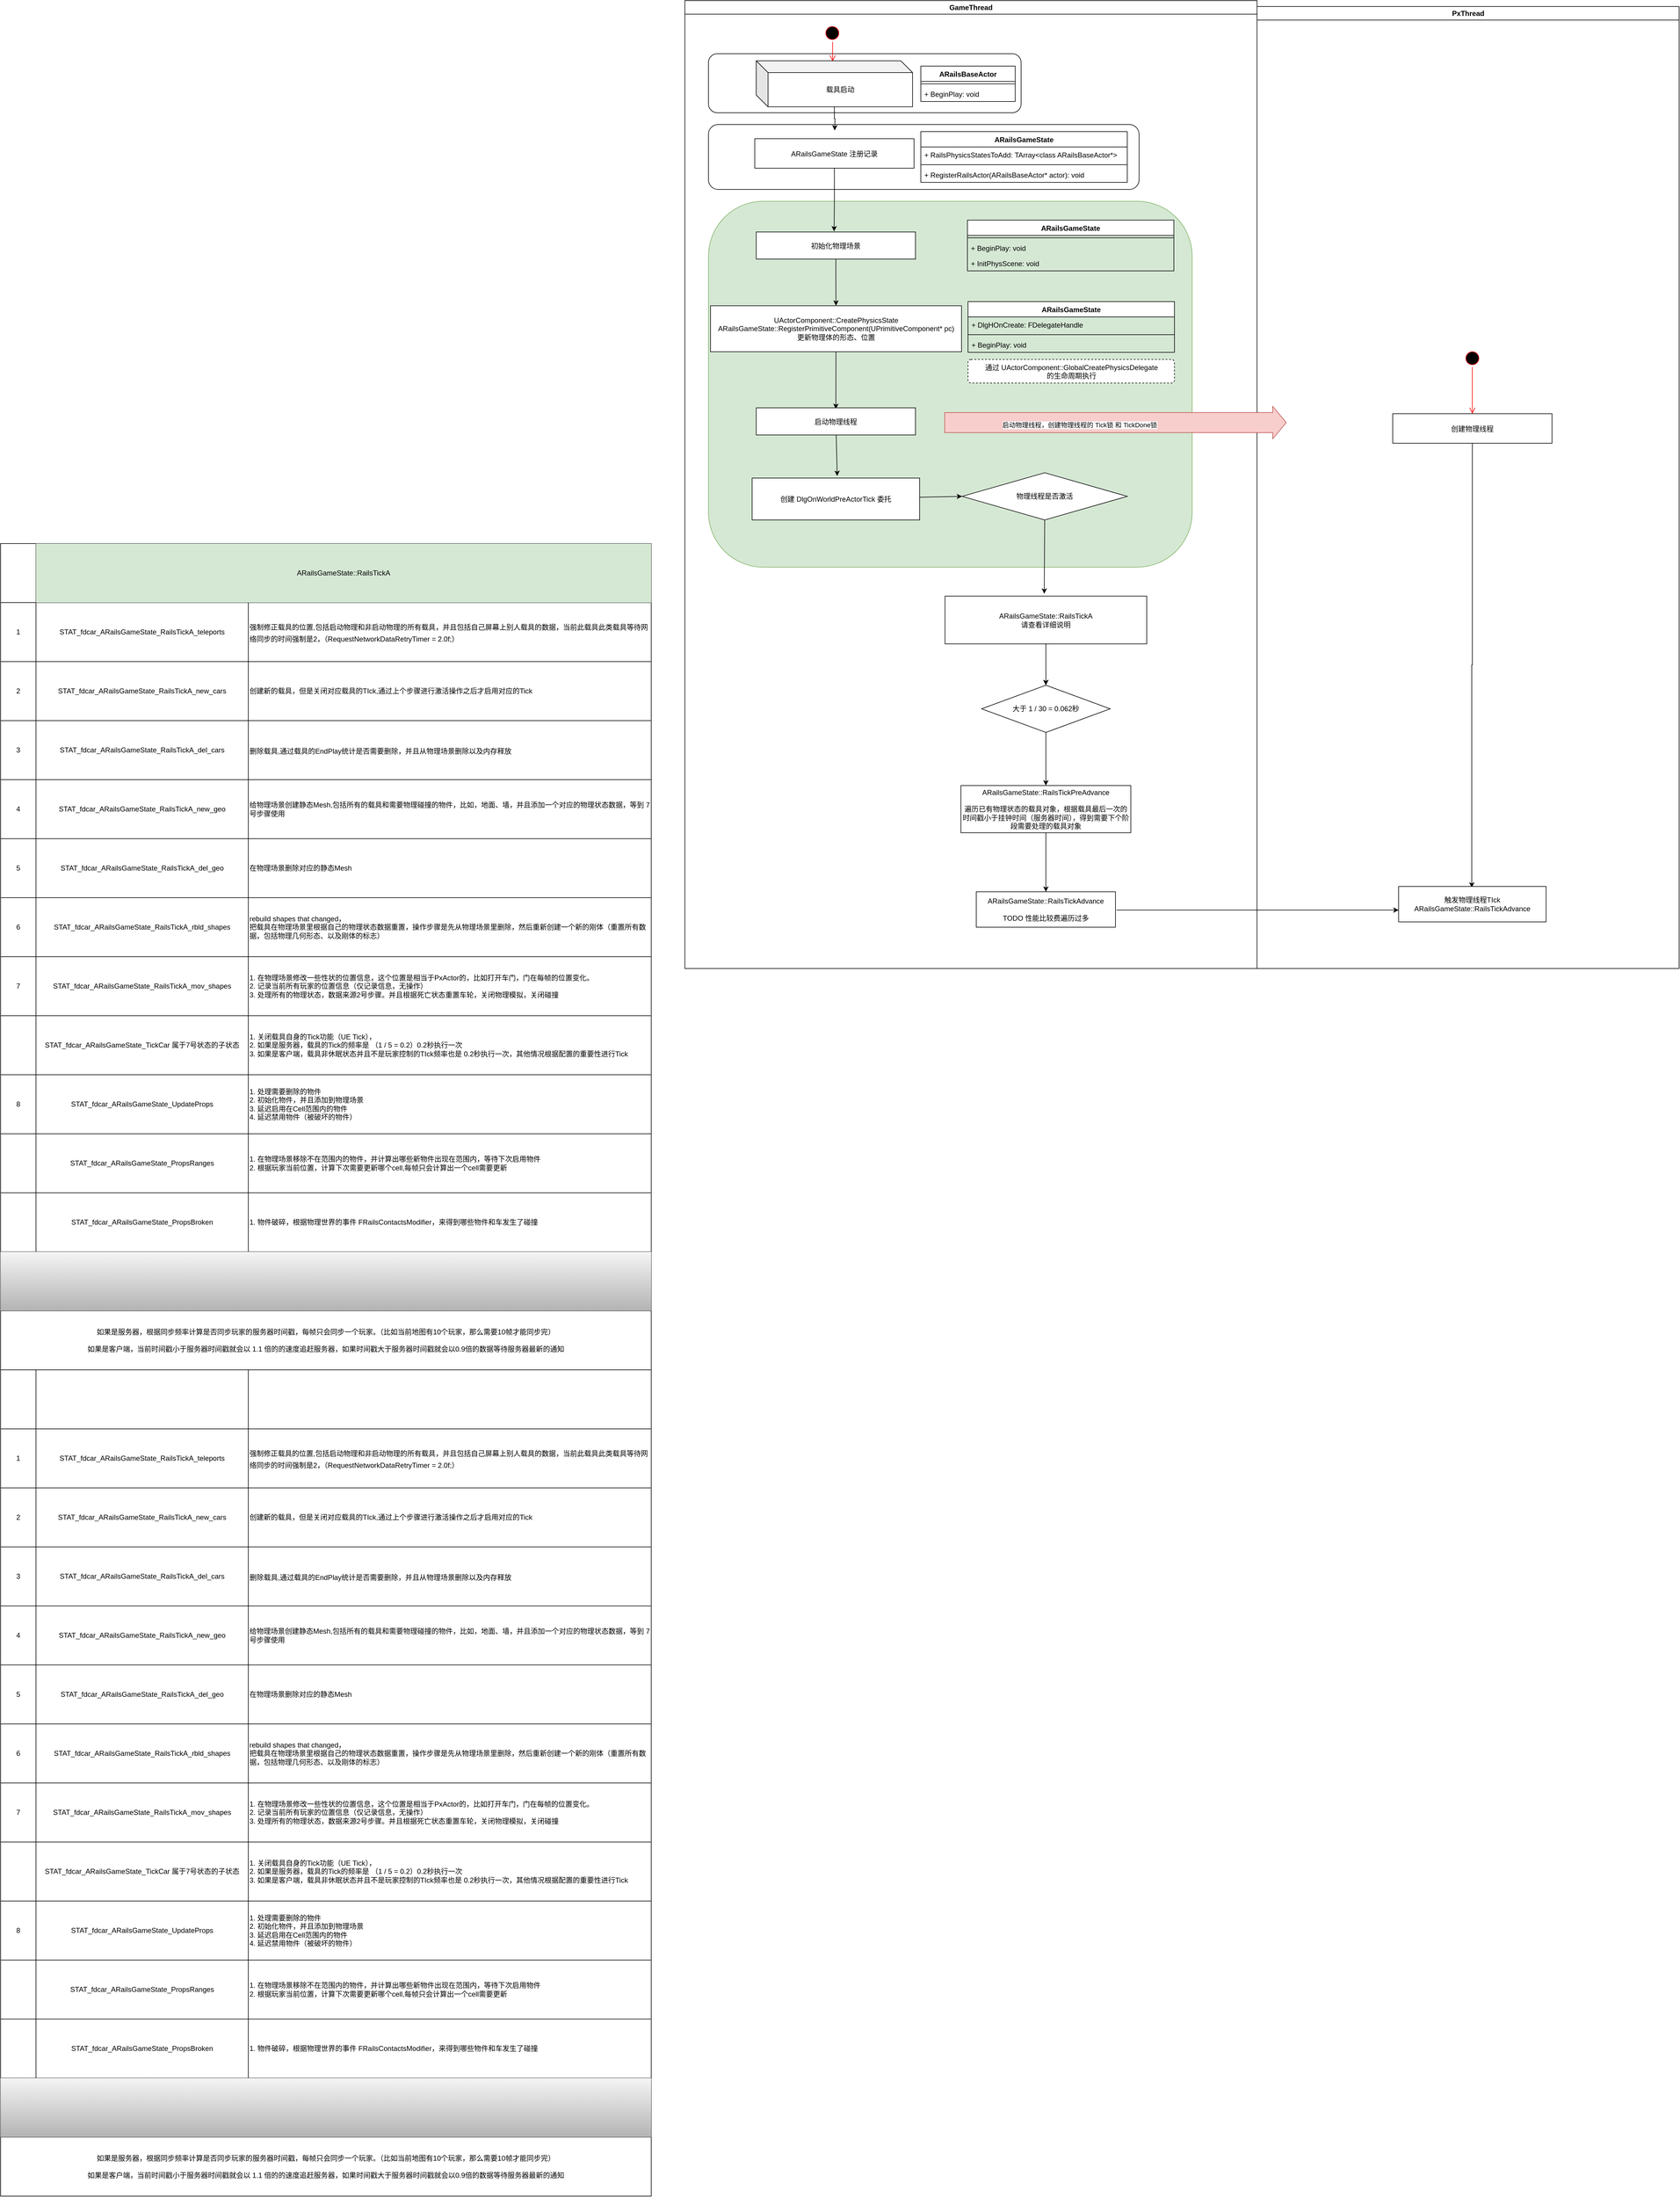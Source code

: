 <mxfile version="20.8.5" type="github">
  <diagram name="Page-1" id="e7e014a7-5840-1c2e-5031-d8a46d1fe8dd">
    <mxGraphModel dx="3088" dy="756" grid="1" gridSize="10" guides="1" tooltips="1" connect="1" arrows="1" fold="1" page="1" pageScale="1" pageWidth="1654" pageHeight="1169" background="none" math="0" shadow="0">
      <root>
        <mxCell id="0" />
        <mxCell id="1" parent="0" />
        <mxCell id="3" value="PxThread" style="swimlane;whiteSpace=wrap" parent="1" vertex="1">
          <mxGeometry x="780" y="110" width="715.5" height="1630" as="geometry" />
        </mxCell>
        <mxCell id="13" value="" style="ellipse;shape=startState;fillColor=#000000;strokeColor=#ff0000;" parent="3" vertex="1">
          <mxGeometry x="350" y="581" width="30" height="30" as="geometry" />
        </mxCell>
        <mxCell id="14" value="" style="edgeStyle=elbowEdgeStyle;elbow=horizontal;verticalAlign=bottom;endArrow=open;endSize=8;strokeColor=#FF0000;endFill=1;rounded=0;entryX=0.5;entryY=0;entryDx=0;entryDy=0;" parent="3" source="13" target="FNyUqGdwHOKe_9VwY6Nw-47" edge="1">
          <mxGeometry x="330" y="561" as="geometry">
            <mxPoint x="365" y="676" as="targetPoint" />
          </mxGeometry>
        </mxCell>
        <mxCell id="FNyUqGdwHOKe_9VwY6Nw-55" value="" style="edgeStyle=orthogonalEdgeStyle;rounded=0;orthogonalLoop=1;jettySize=auto;html=1;entryX=0.496;entryY=0.033;entryDx=0;entryDy=0;entryPerimeter=0;" parent="3" source="FNyUqGdwHOKe_9VwY6Nw-47" target="FNyUqGdwHOKe_9VwY6Nw-52" edge="1">
          <mxGeometry relative="1" as="geometry">
            <mxPoint x="365" y="820" as="targetPoint" />
          </mxGeometry>
        </mxCell>
        <mxCell id="FNyUqGdwHOKe_9VwY6Nw-47" value="创建物理线程" style="" parent="3" vertex="1">
          <mxGeometry x="230" y="690" width="270" height="50" as="geometry" />
        </mxCell>
        <mxCell id="FNyUqGdwHOKe_9VwY6Nw-52" value="触发物理线程TIck&lt;br&gt;ARailsGameState::RailsTickAdvance" style="whiteSpace=wrap;html=1;fillColor=rgb(255, 255, 255);strokeColor=rgb(0, 0, 0);fontColor=#000000;labelBackgroundColor=none;labelBorderColor=none;" parent="3" vertex="1">
          <mxGeometry x="240" y="1491" width="250" height="60" as="geometry" />
        </mxCell>
        <mxCell id="2" value="GameThread" style="swimlane;whiteSpace=wrap" parent="3" vertex="1">
          <mxGeometry x="-970" y="-10" width="970" height="1640" as="geometry" />
        </mxCell>
        <mxCell id="wbHjeguqodvjs2tDxC9u-78" value="" style="rounded=1;whiteSpace=wrap;html=1;direction=east;labelBackgroundColor=none;labelBorderColor=none;fillColor=#d5e8d4;strokeColor=#82b366;" parent="2" vertex="1">
          <mxGeometry x="40" y="340" width="820" height="620" as="geometry" />
        </mxCell>
        <mxCell id="wbHjeguqodvjs2tDxC9u-75" value="" style="rounded=1;whiteSpace=wrap;html=1;fontColor=#000000;" parent="2" vertex="1">
          <mxGeometry x="40" y="210" width="730" height="110" as="geometry" />
        </mxCell>
        <mxCell id="wbHjeguqodvjs2tDxC9u-59" value="" style="rounded=1;whiteSpace=wrap;html=1;fontColor=#000000;" parent="2" vertex="1">
          <mxGeometry x="40" y="90" width="530" height="100" as="geometry" />
        </mxCell>
        <mxCell id="5" value="" style="ellipse;shape=startState;fillColor=#000000;strokeColor=#ff0000;" parent="2" vertex="1">
          <mxGeometry x="235" y="40" width="30" height="30" as="geometry" />
        </mxCell>
        <mxCell id="6" value="" style="edgeStyle=elbowEdgeStyle;elbow=horizontal;verticalAlign=bottom;endArrow=open;endSize=8;strokeColor=#FF0000;endFill=1;rounded=0;entryX=0.488;entryY=0.013;entryDx=0;entryDy=0;entryPerimeter=0;" parent="2" source="5" target="wbHjeguqodvjs2tDxC9u-44" edge="1">
          <mxGeometry x="171" y="40" as="geometry">
            <mxPoint x="186.5" y="110" as="targetPoint" />
          </mxGeometry>
        </mxCell>
        <mxCell id="wbHjeguqodvjs2tDxC9u-52" value="" style="edgeStyle=orthogonalEdgeStyle;rounded=0;orthogonalLoop=1;jettySize=auto;html=1;fontColor=#000000;entryX=0.489;entryY=-0.022;entryDx=0;entryDy=0;entryPerimeter=0;verticalAlign=bottom;" parent="2" source="8" target="10" edge="1">
          <mxGeometry relative="1" as="geometry" />
        </mxCell>
        <mxCell id="8" value="ARailsGameState 注册记录" style="" parent="2" vertex="1">
          <mxGeometry x="118.5" y="234" width="270" height="50" as="geometry" />
        </mxCell>
        <mxCell id="wbHjeguqodvjs2tDxC9u-53" value="" style="edgeStyle=orthogonalEdgeStyle;rounded=0;orthogonalLoop=1;jettySize=auto;html=1;fontColor=#000000;" parent="2" source="10" target="wbHjeguqodvjs2tDxC9u-45" edge="1">
          <mxGeometry relative="1" as="geometry" />
        </mxCell>
        <mxCell id="10" value="初始化物理场景" style="" parent="2" vertex="1">
          <mxGeometry x="121" y="392" width="270" height="46" as="geometry" />
        </mxCell>
        <mxCell id="wbHjeguqodvjs2tDxC9u-50" style="edgeStyle=orthogonalEdgeStyle;rounded=0;orthogonalLoop=1;jettySize=auto;html=1;fontColor=#000000;verticalAlign=bottom;" parent="2" source="wbHjeguqodvjs2tDxC9u-44" edge="1">
          <mxGeometry relative="1" as="geometry">
            <mxPoint x="254" y="220" as="targetPoint" />
          </mxGeometry>
        </mxCell>
        <mxCell id="wbHjeguqodvjs2tDxC9u-44" value="载具启动" style="shape=cube;whiteSpace=wrap;html=1;boundedLbl=1;backgroundOutline=1;darkOpacity=0.05;darkOpacity2=0.1;" parent="2" vertex="1">
          <mxGeometry x="121" y="102" width="265" height="78" as="geometry" />
        </mxCell>
        <mxCell id="wbHjeguqodvjs2tDxC9u-107" value="" style="edgeStyle=none;rounded=0;orthogonalLoop=1;jettySize=auto;html=1;fontColor=#000000;entryX=0.5;entryY=0.043;entryDx=0;entryDy=0;entryPerimeter=0;" parent="2" source="wbHjeguqodvjs2tDxC9u-45" target="wbHjeguqodvjs2tDxC9u-106" edge="1">
          <mxGeometry relative="1" as="geometry" />
        </mxCell>
        <mxCell id="wbHjeguqodvjs2tDxC9u-45" value="UActorComponent::CreatePhysicsState&lt;br&gt;ARailsGameState::RegisterPrimitiveComponent(UPrimitiveComponent* pc)&lt;br&gt;更新物理体的形态、位置" style="html=1;fontColor=#000000;" parent="2" vertex="1">
          <mxGeometry x="43.5" y="517" width="425.5" height="78" as="geometry" />
        </mxCell>
        <mxCell id="wbHjeguqodvjs2tDxC9u-54" value="ARailsBaseActor" style="swimlane;fontStyle=1;align=center;verticalAlign=top;childLayout=stackLayout;horizontal=1;startSize=26;horizontalStack=0;resizeParent=1;resizeParentMax=0;resizeLast=0;collapsible=1;marginBottom=0;fontColor=#000000;" parent="2" vertex="1">
          <mxGeometry x="400" y="111" width="160" height="60" as="geometry" />
        </mxCell>
        <mxCell id="wbHjeguqodvjs2tDxC9u-56" value="" style="line;strokeWidth=1;fillColor=none;align=left;verticalAlign=middle;spacingTop=-1;spacingLeft=3;spacingRight=3;rotatable=0;labelPosition=right;points=[];portConstraint=eastwest;strokeColor=inherit;fontColor=#000000;" parent="wbHjeguqodvjs2tDxC9u-54" vertex="1">
          <mxGeometry y="26" width="160" height="8" as="geometry" />
        </mxCell>
        <mxCell id="wbHjeguqodvjs2tDxC9u-57" value="+ BeginPlay: void" style="text;strokeColor=none;fillColor=none;align=left;verticalAlign=top;spacingLeft=4;spacingRight=4;overflow=hidden;rotatable=0;points=[[0,0.5],[1,0.5]];portConstraint=eastwest;fontColor=#000000;" parent="wbHjeguqodvjs2tDxC9u-54" vertex="1">
          <mxGeometry y="34" width="160" height="26" as="geometry" />
        </mxCell>
        <mxCell id="wbHjeguqodvjs2tDxC9u-60" value="ARailsGameState" style="swimlane;fontStyle=1;align=center;verticalAlign=top;childLayout=stackLayout;horizontal=1;startSize=26;horizontalStack=0;resizeParent=1;resizeParentMax=0;resizeLast=0;collapsible=1;marginBottom=0;fontColor=#000000;" parent="2" vertex="1">
          <mxGeometry x="400" y="222" width="350" height="86" as="geometry" />
        </mxCell>
        <mxCell id="wbHjeguqodvjs2tDxC9u-61" value="+ RailsPhysicsStatesToAdd: TArray&lt;class ARailsBaseActor*&gt; " style="text;strokeColor=none;fillColor=none;align=left;verticalAlign=top;spacingLeft=4;spacingRight=4;overflow=hidden;rotatable=0;points=[[0,0.5],[1,0.5]];portConstraint=eastwest;fontColor=#000000;" parent="wbHjeguqodvjs2tDxC9u-60" vertex="1">
          <mxGeometry y="26" width="350" height="26" as="geometry" />
        </mxCell>
        <mxCell id="wbHjeguqodvjs2tDxC9u-62" value="" style="line;strokeWidth=1;fillColor=none;align=left;verticalAlign=middle;spacingTop=-1;spacingLeft=3;spacingRight=3;rotatable=0;labelPosition=right;points=[];portConstraint=eastwest;strokeColor=inherit;fontColor=#000000;" parent="wbHjeguqodvjs2tDxC9u-60" vertex="1">
          <mxGeometry y="52" width="350" height="8" as="geometry" />
        </mxCell>
        <mxCell id="wbHjeguqodvjs2tDxC9u-63" value="+ RegisterRailsActor(ARailsBaseActor* actor): void" style="text;strokeColor=none;fillColor=none;align=left;verticalAlign=top;spacingLeft=4;spacingRight=4;overflow=hidden;rotatable=0;points=[[0,0.5],[1,0.5]];portConstraint=eastwest;fontColor=#000000;" parent="wbHjeguqodvjs2tDxC9u-60" vertex="1">
          <mxGeometry y="60" width="350" height="26" as="geometry" />
        </mxCell>
        <mxCell id="wbHjeguqodvjs2tDxC9u-79" value="ARailsGameState" style="swimlane;fontStyle=1;align=center;verticalAlign=top;childLayout=stackLayout;horizontal=1;startSize=26;horizontalStack=0;resizeParent=1;resizeParentMax=0;resizeLast=0;collapsible=1;marginBottom=0;fontColor=#000000;" parent="2" vertex="1">
          <mxGeometry x="479" y="372" width="350" height="86" as="geometry" />
        </mxCell>
        <mxCell id="wbHjeguqodvjs2tDxC9u-81" value="" style="line;strokeWidth=1;fillColor=none;align=left;verticalAlign=middle;spacingTop=-1;spacingLeft=3;spacingRight=3;rotatable=0;labelPosition=right;points=[];portConstraint=eastwest;strokeColor=inherit;fontColor=#000000;" parent="wbHjeguqodvjs2tDxC9u-79" vertex="1">
          <mxGeometry y="26" width="350" height="8" as="geometry" />
        </mxCell>
        <mxCell id="wbHjeguqodvjs2tDxC9u-82" value="+ BeginPlay: void" style="text;strokeColor=none;fillColor=none;align=left;verticalAlign=top;spacingLeft=4;spacingRight=4;overflow=hidden;rotatable=0;points=[[0,0.5],[1,0.5]];portConstraint=eastwest;fontColor=#000000;" parent="wbHjeguqodvjs2tDxC9u-79" vertex="1">
          <mxGeometry y="34" width="350" height="26" as="geometry" />
        </mxCell>
        <mxCell id="wbHjeguqodvjs2tDxC9u-83" value="+ InitPhysScene: void" style="text;strokeColor=none;fillColor=none;align=left;verticalAlign=top;spacingLeft=4;spacingRight=4;overflow=hidden;rotatable=0;points=[[0,0.5],[1,0.5]];portConstraint=eastwest;fontColor=#000000;" parent="wbHjeguqodvjs2tDxC9u-79" vertex="1">
          <mxGeometry y="60" width="350" height="26" as="geometry" />
        </mxCell>
        <mxCell id="wbHjeguqodvjs2tDxC9u-92" value="ARailsGameState" style="swimlane;fontStyle=1;align=center;verticalAlign=top;childLayout=stackLayout;horizontal=1;startSize=26;horizontalStack=0;resizeParent=1;resizeParentMax=0;resizeLast=0;collapsible=1;marginBottom=0;fontColor=#000000;" parent="2" vertex="1">
          <mxGeometry x="480" y="510" width="350" height="86" as="geometry" />
        </mxCell>
        <mxCell id="wbHjeguqodvjs2tDxC9u-93" value="+ DlgHOnCreate: FDelegateHandle" style="text;strokeColor=none;fillColor=none;align=left;verticalAlign=top;spacingLeft=4;spacingRight=4;overflow=hidden;rotatable=0;points=[[0,0.5],[1,0.5]];portConstraint=eastwest;fontColor=#000000;" parent="wbHjeguqodvjs2tDxC9u-92" vertex="1">
          <mxGeometry y="26" width="350" height="26" as="geometry" />
        </mxCell>
        <mxCell id="wbHjeguqodvjs2tDxC9u-94" value="" style="line;strokeWidth=1;fillColor=none;align=left;verticalAlign=middle;spacingTop=-1;spacingLeft=3;spacingRight=3;rotatable=0;labelPosition=right;points=[];portConstraint=eastwest;strokeColor=inherit;fontColor=#000000;" parent="wbHjeguqodvjs2tDxC9u-92" vertex="1">
          <mxGeometry y="52" width="350" height="8" as="geometry" />
        </mxCell>
        <mxCell id="wbHjeguqodvjs2tDxC9u-95" value="+ BeginPlay: void" style="text;strokeColor=none;fillColor=none;align=left;verticalAlign=top;spacingLeft=4;spacingRight=4;overflow=hidden;rotatable=0;points=[[0,0.5],[1,0.5]];portConstraint=eastwest;fontColor=#000000;" parent="wbHjeguqodvjs2tDxC9u-92" vertex="1">
          <mxGeometry y="60" width="350" height="26" as="geometry" />
        </mxCell>
        <mxCell id="wbHjeguqodvjs2tDxC9u-96" value="通过&amp;nbsp;UActorComponent::GlobalCreatePhysicsDelegate&lt;br&gt;的生命周期执行" style="html=1;align=center;verticalAlign=top;rounded=1;absoluteArcSize=1;arcSize=10;dashed=1;fontColor=#000000;" parent="2" vertex="1">
          <mxGeometry x="480" y="608" width="350" height="40" as="geometry" />
        </mxCell>
        <mxCell id="wbHjeguqodvjs2tDxC9u-118" value="" style="edgeStyle=none;rounded=0;orthogonalLoop=1;jettySize=auto;html=1;fontColor=#000000;entryX=0.508;entryY=-0.05;entryDx=0;entryDy=0;entryPerimeter=0;" parent="2" source="wbHjeguqodvjs2tDxC9u-106" target="wbHjeguqodvjs2tDxC9u-117" edge="1">
          <mxGeometry relative="1" as="geometry" />
        </mxCell>
        <mxCell id="wbHjeguqodvjs2tDxC9u-106" value="启动物理线程" style="" parent="2" vertex="1">
          <mxGeometry x="121" y="690" width="270" height="46" as="geometry" />
        </mxCell>
        <mxCell id="wbHjeguqodvjs2tDxC9u-120" value="" style="edgeStyle=none;rounded=0;orthogonalLoop=1;jettySize=auto;html=1;fontColor=#000000;entryX=0;entryY=0.5;entryDx=0;entryDy=0;" parent="2" source="wbHjeguqodvjs2tDxC9u-117" target="wbHjeguqodvjs2tDxC9u-119" edge="1">
          <mxGeometry relative="1" as="geometry">
            <mxPoint x="478" y="844.5" as="targetPoint" />
          </mxGeometry>
        </mxCell>
        <mxCell id="wbHjeguqodvjs2tDxC9u-114" value="" style="shape=flexArrow;endArrow=classic;html=1;rounded=0;fontColor=#000000;width=34;endSize=7.33;fillColor=#f8cecc;strokeColor=#b85450;" parent="2" edge="1">
          <mxGeometry width="50" height="50" relative="1" as="geometry">
            <mxPoint x="440" y="715" as="sourcePoint" />
            <mxPoint x="1020" y="715" as="targetPoint" />
          </mxGeometry>
        </mxCell>
        <mxCell id="wbHjeguqodvjs2tDxC9u-115" value="启动物理线程，创建物理线程的 Tick锁 和 TickDone锁" style="edgeLabel;html=1;align=center;verticalAlign=middle;resizable=0;points=[];fontColor=#000000;" parent="wbHjeguqodvjs2tDxC9u-114" vertex="1" connectable="0">
          <mxGeometry x="-0.21" y="-4" relative="1" as="geometry">
            <mxPoint as="offset" />
          </mxGeometry>
        </mxCell>
        <mxCell id="wbHjeguqodvjs2tDxC9u-117" value="创建 DlgOnWorldPreActorTick 委托" style="whiteSpace=wrap;html=1;fillColor=rgb(255, 255, 255);" parent="2" vertex="1">
          <mxGeometry x="114" y="809" width="284" height="71" as="geometry" />
        </mxCell>
        <mxCell id="wbHjeguqodvjs2tDxC9u-121" value="" style="edgeStyle=none;rounded=0;orthogonalLoop=1;jettySize=auto;html=1;fontColor=#000000;entryX=0.492;entryY=-0.05;entryDx=0;entryDy=0;entryPerimeter=0;exitX=0.5;exitY=1;exitDx=0;exitDy=0;" parent="2" source="wbHjeguqodvjs2tDxC9u-119" target="wbHjeguqodvjs2tDxC9u-122" edge="1">
          <mxGeometry relative="1" as="geometry">
            <mxPoint x="610" y="960" as="targetPoint" />
          </mxGeometry>
        </mxCell>
        <mxCell id="wbHjeguqodvjs2tDxC9u-119" value="物理线程是否激活" style="rhombus;whiteSpace=wrap;html=1;labelBackgroundColor=none;labelBorderColor=none;fontColor=#000000;" parent="2" vertex="1">
          <mxGeometry x="470" y="800" width="280" height="80" as="geometry" />
        </mxCell>
        <mxCell id="FNyUqGdwHOKe_9VwY6Nw-49" value="" style="edgeStyle=orthogonalEdgeStyle;rounded=0;orthogonalLoop=1;jettySize=auto;html=1;" parent="2" source="wbHjeguqodvjs2tDxC9u-122" target="FNyUqGdwHOKe_9VwY6Nw-48" edge="1">
          <mxGeometry relative="1" as="geometry" />
        </mxCell>
        <mxCell id="FNyUqGdwHOKe_9VwY6Nw-60" value="" style="edgeStyle=orthogonalEdgeStyle;rounded=0;orthogonalLoop=1;jettySize=auto;html=1;" parent="2" source="wbHjeguqodvjs2tDxC9u-122" target="FNyUqGdwHOKe_9VwY6Nw-48" edge="1">
          <mxGeometry relative="1" as="geometry" />
        </mxCell>
        <mxCell id="wbHjeguqodvjs2tDxC9u-122" value="ARailsGameState::RailsTickA&lt;br&gt;请查看详细说明" style="whiteSpace=wrap;html=1;fillColor=rgb(255, 255, 255);fontColor=#000000;labelBackgroundColor=none;labelBorderColor=none;align=center;" parent="2" vertex="1">
          <mxGeometry x="441" y="1009" width="342" height="81" as="geometry" />
        </mxCell>
        <mxCell id="9S8jufjxf9AL1k6iHCJB-15" value="" style="edgeStyle=orthogonalEdgeStyle;rounded=0;orthogonalLoop=1;jettySize=auto;html=1;" edge="1" parent="2" source="FNyUqGdwHOKe_9VwY6Nw-48" target="9S8jufjxf9AL1k6iHCJB-14">
          <mxGeometry relative="1" as="geometry" />
        </mxCell>
        <mxCell id="FNyUqGdwHOKe_9VwY6Nw-48" value="大于 1 / 30 = 0.062秒" style="rhombus;whiteSpace=wrap;html=1;fillColor=rgb(255, 255, 255);strokeColor=rgb(0, 0, 0);fontColor=#000000;labelBackgroundColor=none;labelBorderColor=none;" parent="2" vertex="1">
          <mxGeometry x="503" y="1160" width="218" height="80" as="geometry" />
        </mxCell>
        <mxCell id="FNyUqGdwHOKe_9VwY6Nw-50" value="ARailsGameState::RailsTickAdvance&lt;br&gt;&lt;br&gt;TODO 性能比较费遍历过多&lt;br&gt;" style="whiteSpace=wrap;html=1;fillColor=rgb(255, 255, 255);strokeColor=rgb(0, 0, 0);fontColor=#000000;labelBackgroundColor=none;labelBorderColor=none;" parent="2" vertex="1">
          <mxGeometry x="494" y="1510" width="236" height="60" as="geometry" />
        </mxCell>
        <mxCell id="9S8jufjxf9AL1k6iHCJB-16" value="" style="edgeStyle=orthogonalEdgeStyle;rounded=0;orthogonalLoop=1;jettySize=auto;html=1;entryX=0.5;entryY=0;entryDx=0;entryDy=0;" edge="1" parent="2" source="9S8jufjxf9AL1k6iHCJB-14" target="FNyUqGdwHOKe_9VwY6Nw-50">
          <mxGeometry relative="1" as="geometry">
            <mxPoint x="612" y="1470" as="targetPoint" />
          </mxGeometry>
        </mxCell>
        <mxCell id="9S8jufjxf9AL1k6iHCJB-14" value="ARailsGameState::RailsTickPreAdvance&lt;br&gt;&lt;br&gt;遍历已有物理状态的载具对象，根据载具最后一次的时间戳小于挂钟时间（服务器时间），得到需要下个阶段需要处理的载具对象" style="whiteSpace=wrap;html=1;fillColor=rgb(255, 255, 255);strokeColor=rgb(0, 0, 0);fontColor=#000000;labelBackgroundColor=none;labelBorderColor=none;" vertex="1" parent="2">
          <mxGeometry x="468" y="1330" width="288" height="80" as="geometry" />
        </mxCell>
        <mxCell id="FNyUqGdwHOKe_9VwY6Nw-66" style="edgeStyle=orthogonalEdgeStyle;rounded=0;orthogonalLoop=1;jettySize=auto;html=1;entryX=0;entryY=0.667;entryDx=0;entryDy=0;entryPerimeter=0;exitX=1.008;exitY=0.517;exitDx=0;exitDy=0;exitPerimeter=0;" parent="3" source="FNyUqGdwHOKe_9VwY6Nw-50" target="FNyUqGdwHOKe_9VwY6Nw-52" edge="1">
          <mxGeometry relative="1" as="geometry">
            <mxPoint x="-230" y="1350" as="sourcePoint" />
          </mxGeometry>
        </mxCell>
        <mxCell id="x4Ofn-lIwSmjH5Ii23ha-21" value="" style="shape=table;startSize=0;container=1;collapsible=0;childLayout=tableLayout;fontSize=16;" parent="1" vertex="1">
          <mxGeometry x="-1350" y="1020" width="1103" height="2800" as="geometry" />
        </mxCell>
        <mxCell id="9S8jufjxf9AL1k6iHCJB-129" style="shape=tableRow;horizontal=0;startSize=0;swimlaneHead=0;swimlaneBody=0;strokeColor=inherit;top=0;left=0;bottom=0;right=0;collapsible=0;dropTarget=0;fillColor=none;points=[[0,0.5],[1,0.5]];portConstraint=eastwest;fontSize=16;" vertex="1" parent="x4Ofn-lIwSmjH5Ii23ha-21">
          <mxGeometry width="1103" height="100" as="geometry" />
        </mxCell>
        <mxCell id="9S8jufjxf9AL1k6iHCJB-130" style="shape=partialRectangle;html=1;whiteSpace=wrap;connectable=0;strokeColor=inherit;overflow=hidden;fillColor=none;top=0;left=0;bottom=0;right=0;pointerEvents=1;fontSize=12;" vertex="1" parent="9S8jufjxf9AL1k6iHCJB-129">
          <mxGeometry width="60" height="100" as="geometry">
            <mxRectangle width="60" height="100" as="alternateBounds" />
          </mxGeometry>
        </mxCell>
        <mxCell id="9S8jufjxf9AL1k6iHCJB-131" value="ARailsGameState::RailsTickA" style="shape=partialRectangle;html=1;whiteSpace=wrap;connectable=0;strokeColor=#82b366;overflow=hidden;fillColor=#d5e8d4;top=0;left=0;bottom=0;right=0;pointerEvents=1;fontSize=12;rowspan=1;colspan=2;" vertex="1" parent="9S8jufjxf9AL1k6iHCJB-129">
          <mxGeometry x="60" width="1043" height="100" as="geometry">
            <mxRectangle width="360" height="100" as="alternateBounds" />
          </mxGeometry>
        </mxCell>
        <mxCell id="9S8jufjxf9AL1k6iHCJB-132" style="shape=partialRectangle;html=1;whiteSpace=wrap;connectable=0;strokeColor=inherit;overflow=hidden;fillColor=none;top=0;left=0;bottom=0;right=0;pointerEvents=1;fontSize=16;align=left;" vertex="1" visible="0" parent="9S8jufjxf9AL1k6iHCJB-129">
          <mxGeometry x="420" width="683" height="100" as="geometry">
            <mxRectangle width="683" height="100" as="alternateBounds" />
          </mxGeometry>
        </mxCell>
        <mxCell id="9S8jufjxf9AL1k6iHCJB-125" value="" style="shape=tableRow;horizontal=0;startSize=0;swimlaneHead=0;swimlaneBody=0;strokeColor=inherit;top=0;left=0;bottom=0;right=0;collapsible=0;dropTarget=0;fillColor=none;points=[[0,0.5],[1,0.5]];portConstraint=eastwest;fontSize=16;" vertex="1" parent="x4Ofn-lIwSmjH5Ii23ha-21">
          <mxGeometry y="100" width="1103" height="100" as="geometry" />
        </mxCell>
        <mxCell id="9S8jufjxf9AL1k6iHCJB-126" value="1" style="shape=partialRectangle;html=1;whiteSpace=wrap;connectable=0;strokeColor=inherit;overflow=hidden;fillColor=none;top=0;left=0;bottom=0;right=0;pointerEvents=1;fontSize=12;" vertex="1" parent="9S8jufjxf9AL1k6iHCJB-125">
          <mxGeometry width="60" height="100" as="geometry">
            <mxRectangle width="60" height="100" as="alternateBounds" />
          </mxGeometry>
        </mxCell>
        <mxCell id="9S8jufjxf9AL1k6iHCJB-127" value="STAT_fdcar_ARailsGameState_RailsTickA_teleports" style="shape=partialRectangle;html=1;whiteSpace=wrap;connectable=0;strokeColor=inherit;overflow=hidden;fillColor=none;top=0;left=0;bottom=0;right=0;pointerEvents=1;fontSize=12;" vertex="1" parent="9S8jufjxf9AL1k6iHCJB-125">
          <mxGeometry x="60" width="360" height="100" as="geometry">
            <mxRectangle width="360" height="100" as="alternateBounds" />
          </mxGeometry>
        </mxCell>
        <mxCell id="9S8jufjxf9AL1k6iHCJB-128" value="&lt;font style=&quot;font-size: 12px;&quot;&gt;强制修正载具的位置,包括启动物理和非启动物理的所有载具，并且包括自己屏幕上别人载具的数据，当前此载具此类载具等待网络同步的时间强制是2，（RequestNetworkDataRetryTimer = 2.0f;）&lt;/font&gt;" style="shape=partialRectangle;html=1;whiteSpace=wrap;connectable=0;strokeColor=inherit;overflow=hidden;fillColor=none;top=0;left=0;bottom=0;right=0;pointerEvents=1;fontSize=16;align=left;" vertex="1" parent="9S8jufjxf9AL1k6iHCJB-125">
          <mxGeometry x="420" width="683" height="100" as="geometry">
            <mxRectangle width="683" height="100" as="alternateBounds" />
          </mxGeometry>
        </mxCell>
        <mxCell id="9S8jufjxf9AL1k6iHCJB-121" value="" style="shape=tableRow;horizontal=0;startSize=0;swimlaneHead=0;swimlaneBody=0;strokeColor=inherit;top=0;left=0;bottom=0;right=0;collapsible=0;dropTarget=0;fillColor=none;points=[[0,0.5],[1,0.5]];portConstraint=eastwest;fontSize=12;" vertex="1" parent="x4Ofn-lIwSmjH5Ii23ha-21">
          <mxGeometry y="200" width="1103" height="100" as="geometry" />
        </mxCell>
        <mxCell id="9S8jufjxf9AL1k6iHCJB-122" value="2" style="shape=partialRectangle;html=1;whiteSpace=wrap;connectable=0;strokeColor=inherit;overflow=hidden;fillColor=none;top=0;left=0;bottom=0;right=0;pointerEvents=1;fontSize=12;" vertex="1" parent="9S8jufjxf9AL1k6iHCJB-121">
          <mxGeometry width="60" height="100" as="geometry">
            <mxRectangle width="60" height="100" as="alternateBounds" />
          </mxGeometry>
        </mxCell>
        <mxCell id="9S8jufjxf9AL1k6iHCJB-123" value="STAT_fdcar_ARailsGameState_RailsTickA_new_cars" style="shape=partialRectangle;html=1;whiteSpace=wrap;connectable=0;strokeColor=inherit;overflow=hidden;fillColor=none;top=0;left=0;bottom=0;right=0;pointerEvents=1;fontSize=12;" vertex="1" parent="9S8jufjxf9AL1k6iHCJB-121">
          <mxGeometry x="60" width="360" height="100" as="geometry">
            <mxRectangle width="360" height="100" as="alternateBounds" />
          </mxGeometry>
        </mxCell>
        <mxCell id="9S8jufjxf9AL1k6iHCJB-124" value="&lt;font style=&quot;font-size: 12px;&quot;&gt;创建新的载具，但是关闭对应载具的TIck,通过上个步骤进行激活操作之后才启用对应的Tick&lt;/font&gt;" style="shape=partialRectangle;html=1;whiteSpace=wrap;connectable=0;strokeColor=inherit;overflow=hidden;fillColor=none;top=0;left=0;bottom=0;right=0;pointerEvents=1;fontSize=12;align=left;" vertex="1" parent="9S8jufjxf9AL1k6iHCJB-121">
          <mxGeometry x="420" width="683" height="100" as="geometry">
            <mxRectangle width="683" height="100" as="alternateBounds" />
          </mxGeometry>
        </mxCell>
        <mxCell id="9S8jufjxf9AL1k6iHCJB-117" value="" style="shape=tableRow;horizontal=0;startSize=0;swimlaneHead=0;swimlaneBody=0;strokeColor=inherit;top=0;left=0;bottom=0;right=0;collapsible=0;dropTarget=0;fillColor=none;points=[[0,0.5],[1,0.5]];portConstraint=eastwest;fontSize=16;" vertex="1" parent="x4Ofn-lIwSmjH5Ii23ha-21">
          <mxGeometry y="300" width="1103" height="100" as="geometry" />
        </mxCell>
        <mxCell id="9S8jufjxf9AL1k6iHCJB-118" value="3" style="shape=partialRectangle;html=1;whiteSpace=wrap;connectable=0;strokeColor=inherit;overflow=hidden;fillColor=none;top=0;left=0;bottom=0;right=0;pointerEvents=1;fontSize=12;" vertex="1" parent="9S8jufjxf9AL1k6iHCJB-117">
          <mxGeometry width="60" height="100" as="geometry">
            <mxRectangle width="60" height="100" as="alternateBounds" />
          </mxGeometry>
        </mxCell>
        <mxCell id="9S8jufjxf9AL1k6iHCJB-119" value="STAT_fdcar_ARailsGameState_RailsTickA_del_cars" style="shape=partialRectangle;html=1;whiteSpace=wrap;connectable=0;strokeColor=inherit;overflow=hidden;fillColor=none;top=0;left=0;bottom=0;right=0;pointerEvents=1;fontSize=12;" vertex="1" parent="9S8jufjxf9AL1k6iHCJB-117">
          <mxGeometry x="60" width="360" height="100" as="geometry">
            <mxRectangle width="360" height="100" as="alternateBounds" />
          </mxGeometry>
        </mxCell>
        <mxCell id="9S8jufjxf9AL1k6iHCJB-120" value="&lt;font style=&quot;font-size: 12px;&quot;&gt;删除载具,通过载具的EndPlay统计是否需要删除，并且从物理场景删除以及内存释放&lt;/font&gt;" style="shape=partialRectangle;html=1;whiteSpace=wrap;connectable=0;strokeColor=inherit;overflow=hidden;fillColor=none;top=0;left=0;bottom=0;right=0;pointerEvents=1;fontSize=16;align=left;" vertex="1" parent="9S8jufjxf9AL1k6iHCJB-117">
          <mxGeometry x="420" width="683" height="100" as="geometry">
            <mxRectangle width="683" height="100" as="alternateBounds" />
          </mxGeometry>
        </mxCell>
        <mxCell id="9S8jufjxf9AL1k6iHCJB-113" style="shape=tableRow;horizontal=0;startSize=0;swimlaneHead=0;swimlaneBody=0;strokeColor=inherit;top=0;left=0;bottom=0;right=0;collapsible=0;dropTarget=0;fillColor=none;points=[[0,0.5],[1,0.5]];portConstraint=eastwest;fontSize=16;" vertex="1" parent="x4Ofn-lIwSmjH5Ii23ha-21">
          <mxGeometry y="400" width="1103" height="100" as="geometry" />
        </mxCell>
        <mxCell id="9S8jufjxf9AL1k6iHCJB-114" value="4" style="shape=partialRectangle;html=1;whiteSpace=wrap;connectable=0;strokeColor=inherit;overflow=hidden;fillColor=none;top=0;left=0;bottom=0;right=0;pointerEvents=1;fontSize=12;" vertex="1" parent="9S8jufjxf9AL1k6iHCJB-113">
          <mxGeometry width="60" height="100" as="geometry">
            <mxRectangle width="60" height="100" as="alternateBounds" />
          </mxGeometry>
        </mxCell>
        <mxCell id="9S8jufjxf9AL1k6iHCJB-115" value="STAT_fdcar_ARailsGameState_RailsTickA_new_geo" style="shape=partialRectangle;html=1;whiteSpace=wrap;connectable=0;strokeColor=inherit;overflow=hidden;fillColor=none;top=0;left=0;bottom=0;right=0;pointerEvents=1;fontSize=12;" vertex="1" parent="9S8jufjxf9AL1k6iHCJB-113">
          <mxGeometry x="60" width="360" height="100" as="geometry">
            <mxRectangle width="360" height="100" as="alternateBounds" />
          </mxGeometry>
        </mxCell>
        <mxCell id="9S8jufjxf9AL1k6iHCJB-116" value="给物理场景创建静态Mesh,包括所有的载具和需要物理碰撞的物件，比如，地面、墙，并且添加一个对应的物理状态数据，等到 7号步骤使用" style="shape=partialRectangle;html=1;whiteSpace=wrap;connectable=0;strokeColor=inherit;overflow=hidden;fillColor=none;top=0;left=0;bottom=0;right=0;pointerEvents=1;fontSize=12;align=left;" vertex="1" parent="9S8jufjxf9AL1k6iHCJB-113">
          <mxGeometry x="420" width="683" height="100" as="geometry">
            <mxRectangle width="683" height="100" as="alternateBounds" />
          </mxGeometry>
        </mxCell>
        <mxCell id="9S8jufjxf9AL1k6iHCJB-109" style="shape=tableRow;horizontal=0;startSize=0;swimlaneHead=0;swimlaneBody=0;strokeColor=inherit;top=0;left=0;bottom=0;right=0;collapsible=0;dropTarget=0;fillColor=none;points=[[0,0.5],[1,0.5]];portConstraint=eastwest;fontSize=16;" vertex="1" parent="x4Ofn-lIwSmjH5Ii23ha-21">
          <mxGeometry y="500" width="1103" height="100" as="geometry" />
        </mxCell>
        <mxCell id="9S8jufjxf9AL1k6iHCJB-110" value="5" style="shape=partialRectangle;html=1;whiteSpace=wrap;connectable=0;strokeColor=inherit;overflow=hidden;fillColor=none;top=0;left=0;bottom=0;right=0;pointerEvents=1;fontSize=12;" vertex="1" parent="9S8jufjxf9AL1k6iHCJB-109">
          <mxGeometry width="60" height="100" as="geometry">
            <mxRectangle width="60" height="100" as="alternateBounds" />
          </mxGeometry>
        </mxCell>
        <mxCell id="9S8jufjxf9AL1k6iHCJB-111" value="STAT_fdcar_ARailsGameState_RailsTickA_del_geo" style="shape=partialRectangle;html=1;whiteSpace=wrap;connectable=0;strokeColor=inherit;overflow=hidden;fillColor=none;top=0;left=0;bottom=0;right=0;pointerEvents=1;fontSize=12;" vertex="1" parent="9S8jufjxf9AL1k6iHCJB-109">
          <mxGeometry x="60" width="360" height="100" as="geometry">
            <mxRectangle width="360" height="100" as="alternateBounds" />
          </mxGeometry>
        </mxCell>
        <mxCell id="9S8jufjxf9AL1k6iHCJB-112" value="在物理场景删除对应的静态Mesh" style="shape=partialRectangle;html=1;whiteSpace=wrap;connectable=0;strokeColor=inherit;overflow=hidden;fillColor=none;top=0;left=0;bottom=0;right=0;pointerEvents=1;fontSize=12;align=left;" vertex="1" parent="9S8jufjxf9AL1k6iHCJB-109">
          <mxGeometry x="420" width="683" height="100" as="geometry">
            <mxRectangle width="683" height="100" as="alternateBounds" />
          </mxGeometry>
        </mxCell>
        <mxCell id="9S8jufjxf9AL1k6iHCJB-105" style="shape=tableRow;horizontal=0;startSize=0;swimlaneHead=0;swimlaneBody=0;strokeColor=inherit;top=0;left=0;bottom=0;right=0;collapsible=0;dropTarget=0;fillColor=none;points=[[0,0.5],[1,0.5]];portConstraint=eastwest;fontSize=16;" vertex="1" parent="x4Ofn-lIwSmjH5Ii23ha-21">
          <mxGeometry y="600" width="1103" height="100" as="geometry" />
        </mxCell>
        <mxCell id="9S8jufjxf9AL1k6iHCJB-106" value="6" style="shape=partialRectangle;html=1;whiteSpace=wrap;connectable=0;strokeColor=inherit;overflow=hidden;fillColor=none;top=0;left=0;bottom=0;right=0;pointerEvents=1;fontSize=12;" vertex="1" parent="9S8jufjxf9AL1k6iHCJB-105">
          <mxGeometry width="60" height="100" as="geometry">
            <mxRectangle width="60" height="100" as="alternateBounds" />
          </mxGeometry>
        </mxCell>
        <mxCell id="9S8jufjxf9AL1k6iHCJB-107" value="STAT_fdcar_ARailsGameState_RailsTickA_rbld_shapes" style="shape=partialRectangle;html=1;whiteSpace=wrap;connectable=0;strokeColor=inherit;overflow=hidden;fillColor=none;top=0;left=0;bottom=0;right=0;pointerEvents=1;fontSize=12;" vertex="1" parent="9S8jufjxf9AL1k6iHCJB-105">
          <mxGeometry x="60" width="360" height="100" as="geometry">
            <mxRectangle width="360" height="100" as="alternateBounds" />
          </mxGeometry>
        </mxCell>
        <mxCell id="9S8jufjxf9AL1k6iHCJB-108" value="rebuild shapes that changed，&lt;br&gt;把载具在物理场景里根据自己的物理状态数据重置，操作步骤是先从物理场景里删除，然后重新创建一个新的刚体（重置所有数据，包括物理几何形态、以及刚体的标志）" style="shape=partialRectangle;html=1;whiteSpace=wrap;connectable=0;strokeColor=inherit;overflow=hidden;fillColor=none;top=0;left=0;bottom=0;right=0;pointerEvents=1;fontSize=12;align=left;" vertex="1" parent="9S8jufjxf9AL1k6iHCJB-105">
          <mxGeometry x="420" width="683" height="100" as="geometry">
            <mxRectangle width="683" height="100" as="alternateBounds" />
          </mxGeometry>
        </mxCell>
        <mxCell id="9S8jufjxf9AL1k6iHCJB-101" style="shape=tableRow;horizontal=0;startSize=0;swimlaneHead=0;swimlaneBody=0;strokeColor=inherit;top=0;left=0;bottom=0;right=0;collapsible=0;dropTarget=0;fillColor=none;points=[[0,0.5],[1,0.5]];portConstraint=eastwest;fontSize=16;" vertex="1" parent="x4Ofn-lIwSmjH5Ii23ha-21">
          <mxGeometry y="700" width="1103" height="100" as="geometry" />
        </mxCell>
        <mxCell id="9S8jufjxf9AL1k6iHCJB-102" value="7" style="shape=partialRectangle;html=1;whiteSpace=wrap;connectable=0;strokeColor=inherit;overflow=hidden;fillColor=none;top=0;left=0;bottom=0;right=0;pointerEvents=1;fontSize=12;" vertex="1" parent="9S8jufjxf9AL1k6iHCJB-101">
          <mxGeometry width="60" height="100" as="geometry">
            <mxRectangle width="60" height="100" as="alternateBounds" />
          </mxGeometry>
        </mxCell>
        <mxCell id="9S8jufjxf9AL1k6iHCJB-103" value="STAT_fdcar_ARailsGameState_RailsTickA_mov_shapes" style="shape=partialRectangle;html=1;whiteSpace=wrap;connectable=0;strokeColor=inherit;overflow=hidden;fillColor=none;top=0;left=0;bottom=0;right=0;pointerEvents=1;fontSize=12;" vertex="1" parent="9S8jufjxf9AL1k6iHCJB-101">
          <mxGeometry x="60" width="360" height="100" as="geometry">
            <mxRectangle width="360" height="100" as="alternateBounds" />
          </mxGeometry>
        </mxCell>
        <mxCell id="9S8jufjxf9AL1k6iHCJB-104" value="1. 在物理场景修改一些性状的位置信息，这个位置是相当于PxActor的，比如打开车门，门在每帧的位置变化。&lt;br&gt;2. 记录当前所有玩家的位置信息（仅记录信息，无操作）&lt;br&gt;3. 处理所有的物理状态，数据来源2号步骤。并且根据死亡状态重置车轮，关闭物理模拟，关闭碰撞" style="shape=partialRectangle;html=1;whiteSpace=wrap;connectable=0;strokeColor=inherit;overflow=hidden;fillColor=none;top=0;left=0;bottom=0;right=0;pointerEvents=1;fontSize=12;align=left;" vertex="1" parent="9S8jufjxf9AL1k6iHCJB-101">
          <mxGeometry x="420" width="683" height="100" as="geometry">
            <mxRectangle width="683" height="100" as="alternateBounds" />
          </mxGeometry>
        </mxCell>
        <mxCell id="9S8jufjxf9AL1k6iHCJB-97" style="shape=tableRow;horizontal=0;startSize=0;swimlaneHead=0;swimlaneBody=0;strokeColor=inherit;top=0;left=0;bottom=0;right=0;collapsible=0;dropTarget=0;fillColor=none;points=[[0,0.5],[1,0.5]];portConstraint=eastwest;fontSize=16;" vertex="1" parent="x4Ofn-lIwSmjH5Ii23ha-21">
          <mxGeometry y="800" width="1103" height="100" as="geometry" />
        </mxCell>
        <mxCell id="9S8jufjxf9AL1k6iHCJB-98" value="" style="shape=partialRectangle;html=1;whiteSpace=wrap;connectable=0;strokeColor=inherit;overflow=hidden;fillColor=none;top=0;left=0;bottom=0;right=0;pointerEvents=1;fontSize=12;" vertex="1" parent="9S8jufjxf9AL1k6iHCJB-97">
          <mxGeometry width="60" height="100" as="geometry">
            <mxRectangle width="60" height="100" as="alternateBounds" />
          </mxGeometry>
        </mxCell>
        <mxCell id="9S8jufjxf9AL1k6iHCJB-99" value="STAT_fdcar_ARailsGameState_TickCar 属于7号状态的子状态" style="shape=partialRectangle;html=1;whiteSpace=wrap;connectable=0;strokeColor=inherit;overflow=hidden;fillColor=none;top=0;left=0;bottom=0;right=0;pointerEvents=1;fontSize=12;" vertex="1" parent="9S8jufjxf9AL1k6iHCJB-97">
          <mxGeometry x="60" width="360" height="100" as="geometry">
            <mxRectangle width="360" height="100" as="alternateBounds" />
          </mxGeometry>
        </mxCell>
        <mxCell id="9S8jufjxf9AL1k6iHCJB-100" value="1. 关闭载具自身的Tick功能（UE Tick），&lt;br&gt;2. 如果是服务器，载具的Tick的频率是 （1 / 5 = 0.2）0.2秒执行一次&lt;br&gt;3. 如果是客户端，载具非休眠状态并且不是玩家控制的TIck频率也是 0.2秒执行一次，其他情况根据配置的重要性进行Tick" style="shape=partialRectangle;html=1;whiteSpace=wrap;connectable=0;strokeColor=inherit;overflow=hidden;fillColor=none;top=0;left=0;bottom=0;right=0;pointerEvents=1;fontSize=12;align=left;" vertex="1" parent="9S8jufjxf9AL1k6iHCJB-97">
          <mxGeometry x="420" width="683" height="100" as="geometry">
            <mxRectangle width="683" height="100" as="alternateBounds" />
          </mxGeometry>
        </mxCell>
        <mxCell id="9S8jufjxf9AL1k6iHCJB-93" style="shape=tableRow;horizontal=0;startSize=0;swimlaneHead=0;swimlaneBody=0;strokeColor=inherit;top=0;left=0;bottom=0;right=0;collapsible=0;dropTarget=0;fillColor=none;points=[[0,0.5],[1,0.5]];portConstraint=eastwest;fontSize=16;" vertex="1" parent="x4Ofn-lIwSmjH5Ii23ha-21">
          <mxGeometry y="900" width="1103" height="100" as="geometry" />
        </mxCell>
        <mxCell id="9S8jufjxf9AL1k6iHCJB-94" value="8" style="shape=partialRectangle;html=1;whiteSpace=wrap;connectable=0;strokeColor=inherit;overflow=hidden;fillColor=none;top=0;left=0;bottom=0;right=0;pointerEvents=1;fontSize=12;" vertex="1" parent="9S8jufjxf9AL1k6iHCJB-93">
          <mxGeometry width="60" height="100" as="geometry">
            <mxRectangle width="60" height="100" as="alternateBounds" />
          </mxGeometry>
        </mxCell>
        <mxCell id="9S8jufjxf9AL1k6iHCJB-95" value="STAT_fdcar_ARailsGameState_UpdateProps" style="shape=partialRectangle;html=1;whiteSpace=wrap;connectable=0;strokeColor=inherit;overflow=hidden;fillColor=none;top=0;left=0;bottom=0;right=0;pointerEvents=1;fontSize=12;" vertex="1" parent="9S8jufjxf9AL1k6iHCJB-93">
          <mxGeometry x="60" width="360" height="100" as="geometry">
            <mxRectangle width="360" height="100" as="alternateBounds" />
          </mxGeometry>
        </mxCell>
        <mxCell id="9S8jufjxf9AL1k6iHCJB-96" value="1. 处理需要删除的物件&lt;br&gt;2. 初始化物件，并且添加到物理场景&lt;br&gt;3. 延迟启用在Cell范围内的物件&lt;br&gt;4. 延迟禁用物件（被破坏的物件）" style="shape=partialRectangle;html=1;whiteSpace=wrap;connectable=0;strokeColor=inherit;overflow=hidden;fillColor=none;top=0;left=0;bottom=0;right=0;pointerEvents=1;fontSize=12;align=left;" vertex="1" parent="9S8jufjxf9AL1k6iHCJB-93">
          <mxGeometry x="420" width="683" height="100" as="geometry">
            <mxRectangle width="683" height="100" as="alternateBounds" />
          </mxGeometry>
        </mxCell>
        <mxCell id="9S8jufjxf9AL1k6iHCJB-89" style="shape=tableRow;horizontal=0;startSize=0;swimlaneHead=0;swimlaneBody=0;strokeColor=inherit;top=0;left=0;bottom=0;right=0;collapsible=0;dropTarget=0;fillColor=none;points=[[0,0.5],[1,0.5]];portConstraint=eastwest;fontSize=16;" vertex="1" parent="x4Ofn-lIwSmjH5Ii23ha-21">
          <mxGeometry y="1000" width="1103" height="100" as="geometry" />
        </mxCell>
        <mxCell id="9S8jufjxf9AL1k6iHCJB-90" style="shape=partialRectangle;html=1;whiteSpace=wrap;connectable=0;strokeColor=inherit;overflow=hidden;fillColor=none;top=0;left=0;bottom=0;right=0;pointerEvents=1;fontSize=12;" vertex="1" parent="9S8jufjxf9AL1k6iHCJB-89">
          <mxGeometry width="60" height="100" as="geometry">
            <mxRectangle width="60" height="100" as="alternateBounds" />
          </mxGeometry>
        </mxCell>
        <mxCell id="9S8jufjxf9AL1k6iHCJB-91" value="STAT_fdcar_ARailsGameState_PropsRanges" style="shape=partialRectangle;html=1;whiteSpace=wrap;connectable=0;strokeColor=inherit;overflow=hidden;fillColor=none;top=0;left=0;bottom=0;right=0;pointerEvents=1;fontSize=12;" vertex="1" parent="9S8jufjxf9AL1k6iHCJB-89">
          <mxGeometry x="60" width="360" height="100" as="geometry">
            <mxRectangle width="360" height="100" as="alternateBounds" />
          </mxGeometry>
        </mxCell>
        <mxCell id="9S8jufjxf9AL1k6iHCJB-92" value="1. 在物理场景移除不在范围内的物件，并计算出哪些新物件出现在范围内，等待下次启用物件&lt;br&gt;2. 根据玩家当前位置，计算下次需要更新哪个cell,每帧只会计算出一个cell需要更新" style="shape=partialRectangle;html=1;whiteSpace=wrap;connectable=0;strokeColor=inherit;overflow=hidden;fillColor=none;top=0;left=0;bottom=0;right=0;pointerEvents=1;fontSize=12;align=left;" vertex="1" parent="9S8jufjxf9AL1k6iHCJB-89">
          <mxGeometry x="420" width="683" height="100" as="geometry">
            <mxRectangle width="683" height="100" as="alternateBounds" />
          </mxGeometry>
        </mxCell>
        <mxCell id="9S8jufjxf9AL1k6iHCJB-85" style="shape=tableRow;horizontal=0;startSize=0;swimlaneHead=0;swimlaneBody=0;strokeColor=inherit;top=0;left=0;bottom=0;right=0;collapsible=0;dropTarget=0;fillColor=none;points=[[0,0.5],[1,0.5]];portConstraint=eastwest;fontSize=16;" vertex="1" parent="x4Ofn-lIwSmjH5Ii23ha-21">
          <mxGeometry y="1100" width="1103" height="100" as="geometry" />
        </mxCell>
        <mxCell id="9S8jufjxf9AL1k6iHCJB-86" style="shape=partialRectangle;html=1;whiteSpace=wrap;connectable=0;strokeColor=inherit;overflow=hidden;fillColor=none;top=0;left=0;bottom=0;right=0;pointerEvents=1;fontSize=12;" vertex="1" parent="9S8jufjxf9AL1k6iHCJB-85">
          <mxGeometry width="60" height="100" as="geometry">
            <mxRectangle width="60" height="100" as="alternateBounds" />
          </mxGeometry>
        </mxCell>
        <mxCell id="9S8jufjxf9AL1k6iHCJB-87" value="STAT_fdcar_ARailsGameState_PropsBroken" style="shape=partialRectangle;html=1;whiteSpace=wrap;connectable=0;strokeColor=inherit;overflow=hidden;fillColor=none;top=0;left=0;bottom=0;right=0;pointerEvents=1;fontSize=12;" vertex="1" parent="9S8jufjxf9AL1k6iHCJB-85">
          <mxGeometry x="60" width="360" height="100" as="geometry">
            <mxRectangle width="360" height="100" as="alternateBounds" />
          </mxGeometry>
        </mxCell>
        <mxCell id="9S8jufjxf9AL1k6iHCJB-88" value="1. 物件破碎，根据物理世界的事件&amp;nbsp;FRailsContactsModifier，来得到哪些物件和车发生了碰撞" style="shape=partialRectangle;html=1;whiteSpace=wrap;connectable=0;strokeColor=inherit;overflow=hidden;fillColor=none;top=0;left=0;bottom=0;right=0;pointerEvents=1;fontSize=12;align=left;" vertex="1" parent="9S8jufjxf9AL1k6iHCJB-85">
          <mxGeometry x="420" width="683" height="100" as="geometry">
            <mxRectangle width="683" height="100" as="alternateBounds" />
          </mxGeometry>
        </mxCell>
        <mxCell id="9S8jufjxf9AL1k6iHCJB-81" style="shape=tableRow;horizontal=0;startSize=0;swimlaneHead=0;swimlaneBody=0;strokeColor=inherit;top=0;left=0;bottom=0;right=0;collapsible=0;dropTarget=0;fillColor=none;points=[[0,0.5],[1,0.5]];portConstraint=eastwest;fontSize=16;" vertex="1" parent="x4Ofn-lIwSmjH5Ii23ha-21">
          <mxGeometry y="1200" width="1103" height="100" as="geometry" />
        </mxCell>
        <mxCell id="9S8jufjxf9AL1k6iHCJB-82" value="" style="shape=partialRectangle;html=1;whiteSpace=wrap;connectable=0;strokeColor=#666666;overflow=hidden;fillColor=#f5f5f5;top=0;left=0;bottom=0;right=0;pointerEvents=1;fontSize=12;gradientColor=#b3b3b3;rowspan=1;colspan=3;" vertex="1" parent="9S8jufjxf9AL1k6iHCJB-81">
          <mxGeometry width="1103" height="100" as="geometry">
            <mxRectangle width="60" height="100" as="alternateBounds" />
          </mxGeometry>
        </mxCell>
        <mxCell id="9S8jufjxf9AL1k6iHCJB-83" style="shape=partialRectangle;html=1;whiteSpace=wrap;connectable=0;strokeColor=#666666;overflow=hidden;fillColor=#f5f5f5;top=0;left=0;bottom=0;right=0;pointerEvents=1;fontSize=12;gradientColor=#b3b3b3;" vertex="1" visible="0" parent="9S8jufjxf9AL1k6iHCJB-81">
          <mxGeometry x="60" width="360" height="100" as="geometry">
            <mxRectangle width="360" height="100" as="alternateBounds" />
          </mxGeometry>
        </mxCell>
        <mxCell id="9S8jufjxf9AL1k6iHCJB-84" style="shape=partialRectangle;html=1;whiteSpace=wrap;connectable=0;strokeColor=#666666;overflow=hidden;fillColor=#f5f5f5;top=0;left=0;bottom=0;right=0;pointerEvents=1;fontSize=12;align=left;gradientColor=#b3b3b3;" vertex="1" visible="0" parent="9S8jufjxf9AL1k6iHCJB-81">
          <mxGeometry x="420" width="683" height="100" as="geometry">
            <mxRectangle width="683" height="100" as="alternateBounds" />
          </mxGeometry>
        </mxCell>
        <mxCell id="9S8jufjxf9AL1k6iHCJB-77" style="shape=tableRow;horizontal=0;startSize=0;swimlaneHead=0;swimlaneBody=0;strokeColor=inherit;top=0;left=0;bottom=0;right=0;collapsible=0;dropTarget=0;fillColor=none;points=[[0,0.5],[1,0.5]];portConstraint=eastwest;fontSize=16;" vertex="1" parent="x4Ofn-lIwSmjH5Ii23ha-21">
          <mxGeometry y="1300" width="1103" height="100" as="geometry" />
        </mxCell>
        <mxCell id="9S8jufjxf9AL1k6iHCJB-78" value="如果是服务器，根据同步频率计算是否同步玩家的服务器时间戳，每帧只会同步一个玩家。（比如当前地图有10个玩家，那么需要10帧才能同步完）&lt;br&gt;&lt;br&gt;如果是客户端，当前时间戳小于服务器时间戳就会以 1.1 倍的的速度追赶服务器，如果时间戳大于服务器时间戳就会以0.9倍的数据等待服务器最新的通知" style="shape=partialRectangle;html=1;whiteSpace=wrap;connectable=0;overflow=hidden;fillColor=none;top=0;left=0;bottom=0;right=0;pointerEvents=1;fontSize=12;rowspan=1;colspan=3;" vertex="1" parent="9S8jufjxf9AL1k6iHCJB-77">
          <mxGeometry width="1103" height="100" as="geometry">
            <mxRectangle width="60" height="100" as="alternateBounds" />
          </mxGeometry>
        </mxCell>
        <mxCell id="9S8jufjxf9AL1k6iHCJB-79" style="shape=partialRectangle;html=1;whiteSpace=wrap;connectable=0;overflow=hidden;fillColor=none;top=0;left=0;bottom=0;right=0;pointerEvents=1;fontSize=12;" vertex="1" visible="0" parent="9S8jufjxf9AL1k6iHCJB-77">
          <mxGeometry x="60" width="360" height="100" as="geometry">
            <mxRectangle width="360" height="100" as="alternateBounds" />
          </mxGeometry>
        </mxCell>
        <mxCell id="9S8jufjxf9AL1k6iHCJB-80" style="shape=partialRectangle;html=1;whiteSpace=wrap;connectable=0;overflow=hidden;fillColor=none;top=0;left=0;bottom=0;right=0;pointerEvents=1;fontSize=12;align=left;" vertex="1" visible="0" parent="9S8jufjxf9AL1k6iHCJB-77">
          <mxGeometry x="420" width="683" height="100" as="geometry">
            <mxRectangle width="683" height="100" as="alternateBounds" />
          </mxGeometry>
        </mxCell>
        <mxCell id="9S8jufjxf9AL1k6iHCJB-17" style="shape=tableRow;horizontal=0;startSize=0;swimlaneHead=0;swimlaneBody=0;strokeColor=inherit;top=0;left=0;bottom=0;right=0;collapsible=0;dropTarget=0;fillColor=none;points=[[0,0.5],[1,0.5]];portConstraint=eastwest;fontSize=16;" vertex="1" parent="x4Ofn-lIwSmjH5Ii23ha-21">
          <mxGeometry y="1400" width="1103" height="100" as="geometry" />
        </mxCell>
        <mxCell id="9S8jufjxf9AL1k6iHCJB-18" style="shape=partialRectangle;html=1;whiteSpace=wrap;connectable=0;strokeColor=inherit;overflow=hidden;fillColor=none;top=0;left=0;bottom=0;right=0;pointerEvents=1;fontSize=12;" vertex="1" parent="9S8jufjxf9AL1k6iHCJB-17">
          <mxGeometry width="60" height="100" as="geometry">
            <mxRectangle width="60" height="100" as="alternateBounds" />
          </mxGeometry>
        </mxCell>
        <mxCell id="9S8jufjxf9AL1k6iHCJB-19" style="shape=partialRectangle;html=1;whiteSpace=wrap;connectable=0;strokeColor=inherit;overflow=hidden;fillColor=none;top=0;left=0;bottom=0;right=0;pointerEvents=1;fontSize=12;" vertex="1" parent="9S8jufjxf9AL1k6iHCJB-17">
          <mxGeometry x="60" width="360" height="100" as="geometry">
            <mxRectangle width="360" height="100" as="alternateBounds" />
          </mxGeometry>
        </mxCell>
        <mxCell id="9S8jufjxf9AL1k6iHCJB-20" style="shape=partialRectangle;html=1;whiteSpace=wrap;connectable=0;strokeColor=inherit;overflow=hidden;fillColor=none;top=0;left=0;bottom=0;right=0;pointerEvents=1;fontSize=16;align=left;" vertex="1" parent="9S8jufjxf9AL1k6iHCJB-17">
          <mxGeometry x="420" width="683" height="100" as="geometry">
            <mxRectangle width="683" height="100" as="alternateBounds" />
          </mxGeometry>
        </mxCell>
        <mxCell id="x4Ofn-lIwSmjH5Ii23ha-22" value="" style="shape=tableRow;horizontal=0;startSize=0;swimlaneHead=0;swimlaneBody=0;strokeColor=inherit;top=0;left=0;bottom=0;right=0;collapsible=0;dropTarget=0;fillColor=none;points=[[0,0.5],[1,0.5]];portConstraint=eastwest;fontSize=16;" parent="x4Ofn-lIwSmjH5Ii23ha-21" vertex="1">
          <mxGeometry y="1500" width="1103" height="100" as="geometry" />
        </mxCell>
        <mxCell id="FNyUqGdwHOKe_9VwY6Nw-17" value="1" style="shape=partialRectangle;html=1;whiteSpace=wrap;connectable=0;strokeColor=inherit;overflow=hidden;fillColor=none;top=0;left=0;bottom=0;right=0;pointerEvents=1;fontSize=12;" parent="x4Ofn-lIwSmjH5Ii23ha-22" vertex="1">
          <mxGeometry width="60" height="100" as="geometry">
            <mxRectangle width="60" height="100" as="alternateBounds" />
          </mxGeometry>
        </mxCell>
        <mxCell id="x4Ofn-lIwSmjH5Ii23ha-23" value="STAT_fdcar_ARailsGameState_RailsTickA_teleports" style="shape=partialRectangle;html=1;whiteSpace=wrap;connectable=0;strokeColor=inherit;overflow=hidden;fillColor=none;top=0;left=0;bottom=0;right=0;pointerEvents=1;fontSize=12;" parent="x4Ofn-lIwSmjH5Ii23ha-22" vertex="1">
          <mxGeometry x="60" width="360" height="100" as="geometry">
            <mxRectangle width="360" height="100" as="alternateBounds" />
          </mxGeometry>
        </mxCell>
        <mxCell id="x4Ofn-lIwSmjH5Ii23ha-24" value="&lt;font style=&quot;font-size: 12px;&quot;&gt;强制修正载具的位置,包括启动物理和非启动物理的所有载具，并且包括自己屏幕上别人载具的数据，当前此载具此类载具等待网络同步的时间强制是2，（RequestNetworkDataRetryTimer = 2.0f;）&lt;/font&gt;" style="shape=partialRectangle;html=1;whiteSpace=wrap;connectable=0;strokeColor=inherit;overflow=hidden;fillColor=none;top=0;left=0;bottom=0;right=0;pointerEvents=1;fontSize=16;align=left;" parent="x4Ofn-lIwSmjH5Ii23ha-22" vertex="1">
          <mxGeometry x="420" width="683" height="100" as="geometry">
            <mxRectangle width="683" height="100" as="alternateBounds" />
          </mxGeometry>
        </mxCell>
        <mxCell id="x4Ofn-lIwSmjH5Ii23ha-26" value="" style="shape=tableRow;horizontal=0;startSize=0;swimlaneHead=0;swimlaneBody=0;strokeColor=inherit;top=0;left=0;bottom=0;right=0;collapsible=0;dropTarget=0;fillColor=none;points=[[0,0.5],[1,0.5]];portConstraint=eastwest;fontSize=12;" parent="x4Ofn-lIwSmjH5Ii23ha-21" vertex="1">
          <mxGeometry y="1600" width="1103" height="100" as="geometry" />
        </mxCell>
        <mxCell id="FNyUqGdwHOKe_9VwY6Nw-18" value="2" style="shape=partialRectangle;html=1;whiteSpace=wrap;connectable=0;strokeColor=inherit;overflow=hidden;fillColor=none;top=0;left=0;bottom=0;right=0;pointerEvents=1;fontSize=12;" parent="x4Ofn-lIwSmjH5Ii23ha-26" vertex="1">
          <mxGeometry width="60" height="100" as="geometry">
            <mxRectangle width="60" height="100" as="alternateBounds" />
          </mxGeometry>
        </mxCell>
        <mxCell id="x4Ofn-lIwSmjH5Ii23ha-27" value="STAT_fdcar_ARailsGameState_RailsTickA_new_cars" style="shape=partialRectangle;html=1;whiteSpace=wrap;connectable=0;strokeColor=inherit;overflow=hidden;fillColor=none;top=0;left=0;bottom=0;right=0;pointerEvents=1;fontSize=12;" parent="x4Ofn-lIwSmjH5Ii23ha-26" vertex="1">
          <mxGeometry x="60" width="360" height="100" as="geometry">
            <mxRectangle width="360" height="100" as="alternateBounds" />
          </mxGeometry>
        </mxCell>
        <mxCell id="x4Ofn-lIwSmjH5Ii23ha-28" value="&lt;font style=&quot;font-size: 12px;&quot;&gt;创建新的载具，但是关闭对应载具的TIck,通过上个步骤进行激活操作之后才启用对应的Tick&lt;/font&gt;" style="shape=partialRectangle;html=1;whiteSpace=wrap;connectable=0;strokeColor=inherit;overflow=hidden;fillColor=none;top=0;left=0;bottom=0;right=0;pointerEvents=1;fontSize=12;align=left;" parent="x4Ofn-lIwSmjH5Ii23ha-26" vertex="1">
          <mxGeometry x="420" width="683" height="100" as="geometry">
            <mxRectangle width="683" height="100" as="alternateBounds" />
          </mxGeometry>
        </mxCell>
        <mxCell id="x4Ofn-lIwSmjH5Ii23ha-30" value="" style="shape=tableRow;horizontal=0;startSize=0;swimlaneHead=0;swimlaneBody=0;strokeColor=inherit;top=0;left=0;bottom=0;right=0;collapsible=0;dropTarget=0;fillColor=none;points=[[0,0.5],[1,0.5]];portConstraint=eastwest;fontSize=16;" parent="x4Ofn-lIwSmjH5Ii23ha-21" vertex="1">
          <mxGeometry y="1700" width="1103" height="100" as="geometry" />
        </mxCell>
        <mxCell id="FNyUqGdwHOKe_9VwY6Nw-19" value="3" style="shape=partialRectangle;html=1;whiteSpace=wrap;connectable=0;strokeColor=inherit;overflow=hidden;fillColor=none;top=0;left=0;bottom=0;right=0;pointerEvents=1;fontSize=12;" parent="x4Ofn-lIwSmjH5Ii23ha-30" vertex="1">
          <mxGeometry width="60" height="100" as="geometry">
            <mxRectangle width="60" height="100" as="alternateBounds" />
          </mxGeometry>
        </mxCell>
        <mxCell id="x4Ofn-lIwSmjH5Ii23ha-31" value="STAT_fdcar_ARailsGameState_RailsTickA_del_cars" style="shape=partialRectangle;html=1;whiteSpace=wrap;connectable=0;strokeColor=inherit;overflow=hidden;fillColor=none;top=0;left=0;bottom=0;right=0;pointerEvents=1;fontSize=12;" parent="x4Ofn-lIwSmjH5Ii23ha-30" vertex="1">
          <mxGeometry x="60" width="360" height="100" as="geometry">
            <mxRectangle width="360" height="100" as="alternateBounds" />
          </mxGeometry>
        </mxCell>
        <mxCell id="x4Ofn-lIwSmjH5Ii23ha-32" value="&lt;font style=&quot;font-size: 12px;&quot;&gt;删除载具,通过载具的EndPlay统计是否需要删除，并且从物理场景删除以及内存释放&lt;/font&gt;" style="shape=partialRectangle;html=1;whiteSpace=wrap;connectable=0;strokeColor=inherit;overflow=hidden;fillColor=none;top=0;left=0;bottom=0;right=0;pointerEvents=1;fontSize=16;align=left;" parent="x4Ofn-lIwSmjH5Ii23ha-30" vertex="1">
          <mxGeometry x="420" width="683" height="100" as="geometry">
            <mxRectangle width="683" height="100" as="alternateBounds" />
          </mxGeometry>
        </mxCell>
        <mxCell id="x4Ofn-lIwSmjH5Ii23ha-34" style="shape=tableRow;horizontal=0;startSize=0;swimlaneHead=0;swimlaneBody=0;strokeColor=inherit;top=0;left=0;bottom=0;right=0;collapsible=0;dropTarget=0;fillColor=none;points=[[0,0.5],[1,0.5]];portConstraint=eastwest;fontSize=16;" parent="x4Ofn-lIwSmjH5Ii23ha-21" vertex="1">
          <mxGeometry y="1800" width="1103" height="100" as="geometry" />
        </mxCell>
        <mxCell id="FNyUqGdwHOKe_9VwY6Nw-20" value="4" style="shape=partialRectangle;html=1;whiteSpace=wrap;connectable=0;strokeColor=inherit;overflow=hidden;fillColor=none;top=0;left=0;bottom=0;right=0;pointerEvents=1;fontSize=12;" parent="x4Ofn-lIwSmjH5Ii23ha-34" vertex="1">
          <mxGeometry width="60" height="100" as="geometry">
            <mxRectangle width="60" height="100" as="alternateBounds" />
          </mxGeometry>
        </mxCell>
        <mxCell id="x4Ofn-lIwSmjH5Ii23ha-35" value="STAT_fdcar_ARailsGameState_RailsTickA_new_geo" style="shape=partialRectangle;html=1;whiteSpace=wrap;connectable=0;strokeColor=inherit;overflow=hidden;fillColor=none;top=0;left=0;bottom=0;right=0;pointerEvents=1;fontSize=12;" parent="x4Ofn-lIwSmjH5Ii23ha-34" vertex="1">
          <mxGeometry x="60" width="360" height="100" as="geometry">
            <mxRectangle width="360" height="100" as="alternateBounds" />
          </mxGeometry>
        </mxCell>
        <mxCell id="x4Ofn-lIwSmjH5Ii23ha-36" value="给物理场景创建静态Mesh,包括所有的载具和需要物理碰撞的物件，比如，地面、墙，并且添加一个对应的物理状态数据，等到 7号步骤使用" style="shape=partialRectangle;html=1;whiteSpace=wrap;connectable=0;strokeColor=inherit;overflow=hidden;fillColor=none;top=0;left=0;bottom=0;right=0;pointerEvents=1;fontSize=12;align=left;" parent="x4Ofn-lIwSmjH5Ii23ha-34" vertex="1">
          <mxGeometry x="420" width="683" height="100" as="geometry">
            <mxRectangle width="683" height="100" as="alternateBounds" />
          </mxGeometry>
        </mxCell>
        <mxCell id="x4Ofn-lIwSmjH5Ii23ha-37" style="shape=tableRow;horizontal=0;startSize=0;swimlaneHead=0;swimlaneBody=0;strokeColor=inherit;top=0;left=0;bottom=0;right=0;collapsible=0;dropTarget=0;fillColor=none;points=[[0,0.5],[1,0.5]];portConstraint=eastwest;fontSize=16;" parent="x4Ofn-lIwSmjH5Ii23ha-21" vertex="1">
          <mxGeometry y="1900" width="1103" height="100" as="geometry" />
        </mxCell>
        <mxCell id="FNyUqGdwHOKe_9VwY6Nw-21" value="5" style="shape=partialRectangle;html=1;whiteSpace=wrap;connectable=0;strokeColor=inherit;overflow=hidden;fillColor=none;top=0;left=0;bottom=0;right=0;pointerEvents=1;fontSize=12;" parent="x4Ofn-lIwSmjH5Ii23ha-37" vertex="1">
          <mxGeometry width="60" height="100" as="geometry">
            <mxRectangle width="60" height="100" as="alternateBounds" />
          </mxGeometry>
        </mxCell>
        <mxCell id="x4Ofn-lIwSmjH5Ii23ha-38" value="STAT_fdcar_ARailsGameState_RailsTickA_del_geo" style="shape=partialRectangle;html=1;whiteSpace=wrap;connectable=0;strokeColor=inherit;overflow=hidden;fillColor=none;top=0;left=0;bottom=0;right=0;pointerEvents=1;fontSize=12;" parent="x4Ofn-lIwSmjH5Ii23ha-37" vertex="1">
          <mxGeometry x="60" width="360" height="100" as="geometry">
            <mxRectangle width="360" height="100" as="alternateBounds" />
          </mxGeometry>
        </mxCell>
        <mxCell id="x4Ofn-lIwSmjH5Ii23ha-39" value="在物理场景删除对应的静态Mesh" style="shape=partialRectangle;html=1;whiteSpace=wrap;connectable=0;strokeColor=inherit;overflow=hidden;fillColor=none;top=0;left=0;bottom=0;right=0;pointerEvents=1;fontSize=12;align=left;" parent="x4Ofn-lIwSmjH5Ii23ha-37" vertex="1">
          <mxGeometry x="420" width="683" height="100" as="geometry">
            <mxRectangle width="683" height="100" as="alternateBounds" />
          </mxGeometry>
        </mxCell>
        <mxCell id="x4Ofn-lIwSmjH5Ii23ha-40" style="shape=tableRow;horizontal=0;startSize=0;swimlaneHead=0;swimlaneBody=0;strokeColor=inherit;top=0;left=0;bottom=0;right=0;collapsible=0;dropTarget=0;fillColor=none;points=[[0,0.5],[1,0.5]];portConstraint=eastwest;fontSize=16;" parent="x4Ofn-lIwSmjH5Ii23ha-21" vertex="1">
          <mxGeometry y="2000" width="1103" height="100" as="geometry" />
        </mxCell>
        <mxCell id="FNyUqGdwHOKe_9VwY6Nw-22" value="6" style="shape=partialRectangle;html=1;whiteSpace=wrap;connectable=0;strokeColor=inherit;overflow=hidden;fillColor=none;top=0;left=0;bottom=0;right=0;pointerEvents=1;fontSize=12;" parent="x4Ofn-lIwSmjH5Ii23ha-40" vertex="1">
          <mxGeometry width="60" height="100" as="geometry">
            <mxRectangle width="60" height="100" as="alternateBounds" />
          </mxGeometry>
        </mxCell>
        <mxCell id="x4Ofn-lIwSmjH5Ii23ha-41" value="STAT_fdcar_ARailsGameState_RailsTickA_rbld_shapes" style="shape=partialRectangle;html=1;whiteSpace=wrap;connectable=0;strokeColor=inherit;overflow=hidden;fillColor=none;top=0;left=0;bottom=0;right=0;pointerEvents=1;fontSize=12;" parent="x4Ofn-lIwSmjH5Ii23ha-40" vertex="1">
          <mxGeometry x="60" width="360" height="100" as="geometry">
            <mxRectangle width="360" height="100" as="alternateBounds" />
          </mxGeometry>
        </mxCell>
        <mxCell id="x4Ofn-lIwSmjH5Ii23ha-42" value="rebuild shapes that changed，&lt;br&gt;把载具在物理场景里根据自己的物理状态数据重置，操作步骤是先从物理场景里删除，然后重新创建一个新的刚体（重置所有数据，包括物理几何形态、以及刚体的标志）" style="shape=partialRectangle;html=1;whiteSpace=wrap;connectable=0;strokeColor=inherit;overflow=hidden;fillColor=none;top=0;left=0;bottom=0;right=0;pointerEvents=1;fontSize=12;align=left;" parent="x4Ofn-lIwSmjH5Ii23ha-40" vertex="1">
          <mxGeometry x="420" width="683" height="100" as="geometry">
            <mxRectangle width="683" height="100" as="alternateBounds" />
          </mxGeometry>
        </mxCell>
        <mxCell id="x4Ofn-lIwSmjH5Ii23ha-43" style="shape=tableRow;horizontal=0;startSize=0;swimlaneHead=0;swimlaneBody=0;strokeColor=inherit;top=0;left=0;bottom=0;right=0;collapsible=0;dropTarget=0;fillColor=none;points=[[0,0.5],[1,0.5]];portConstraint=eastwest;fontSize=16;" parent="x4Ofn-lIwSmjH5Ii23ha-21" vertex="1">
          <mxGeometry y="2100" width="1103" height="100" as="geometry" />
        </mxCell>
        <mxCell id="FNyUqGdwHOKe_9VwY6Nw-23" value="7" style="shape=partialRectangle;html=1;whiteSpace=wrap;connectable=0;strokeColor=inherit;overflow=hidden;fillColor=none;top=0;left=0;bottom=0;right=0;pointerEvents=1;fontSize=12;" parent="x4Ofn-lIwSmjH5Ii23ha-43" vertex="1">
          <mxGeometry width="60" height="100" as="geometry">
            <mxRectangle width="60" height="100" as="alternateBounds" />
          </mxGeometry>
        </mxCell>
        <mxCell id="x4Ofn-lIwSmjH5Ii23ha-44" value="STAT_fdcar_ARailsGameState_RailsTickA_mov_shapes" style="shape=partialRectangle;html=1;whiteSpace=wrap;connectable=0;strokeColor=inherit;overflow=hidden;fillColor=none;top=0;left=0;bottom=0;right=0;pointerEvents=1;fontSize=12;" parent="x4Ofn-lIwSmjH5Ii23ha-43" vertex="1">
          <mxGeometry x="60" width="360" height="100" as="geometry">
            <mxRectangle width="360" height="100" as="alternateBounds" />
          </mxGeometry>
        </mxCell>
        <mxCell id="x4Ofn-lIwSmjH5Ii23ha-45" value="1. 在物理场景修改一些性状的位置信息，这个位置是相当于PxActor的，比如打开车门，门在每帧的位置变化。&lt;br&gt;2. 记录当前所有玩家的位置信息（仅记录信息，无操作）&lt;br&gt;3. 处理所有的物理状态，数据来源2号步骤。并且根据死亡状态重置车轮，关闭物理模拟，关闭碰撞" style="shape=partialRectangle;html=1;whiteSpace=wrap;connectable=0;strokeColor=inherit;overflow=hidden;fillColor=none;top=0;left=0;bottom=0;right=0;pointerEvents=1;fontSize=12;align=left;" parent="x4Ofn-lIwSmjH5Ii23ha-43" vertex="1">
          <mxGeometry x="420" width="683" height="100" as="geometry">
            <mxRectangle width="683" height="100" as="alternateBounds" />
          </mxGeometry>
        </mxCell>
        <mxCell id="FNyUqGdwHOKe_9VwY6Nw-14" style="shape=tableRow;horizontal=0;startSize=0;swimlaneHead=0;swimlaneBody=0;strokeColor=inherit;top=0;left=0;bottom=0;right=0;collapsible=0;dropTarget=0;fillColor=none;points=[[0,0.5],[1,0.5]];portConstraint=eastwest;fontSize=16;" parent="x4Ofn-lIwSmjH5Ii23ha-21" vertex="1">
          <mxGeometry y="2200" width="1103" height="100" as="geometry" />
        </mxCell>
        <mxCell id="FNyUqGdwHOKe_9VwY6Nw-24" value="" style="shape=partialRectangle;html=1;whiteSpace=wrap;connectable=0;strokeColor=inherit;overflow=hidden;fillColor=none;top=0;left=0;bottom=0;right=0;pointerEvents=1;fontSize=12;" parent="FNyUqGdwHOKe_9VwY6Nw-14" vertex="1">
          <mxGeometry width="60" height="100" as="geometry">
            <mxRectangle width="60" height="100" as="alternateBounds" />
          </mxGeometry>
        </mxCell>
        <mxCell id="FNyUqGdwHOKe_9VwY6Nw-15" value="STAT_fdcar_ARailsGameState_TickCar 属于7号状态的子状态" style="shape=partialRectangle;html=1;whiteSpace=wrap;connectable=0;strokeColor=inherit;overflow=hidden;fillColor=none;top=0;left=0;bottom=0;right=0;pointerEvents=1;fontSize=12;" parent="FNyUqGdwHOKe_9VwY6Nw-14" vertex="1">
          <mxGeometry x="60" width="360" height="100" as="geometry">
            <mxRectangle width="360" height="100" as="alternateBounds" />
          </mxGeometry>
        </mxCell>
        <mxCell id="FNyUqGdwHOKe_9VwY6Nw-16" value="1. 关闭载具自身的Tick功能（UE Tick），&lt;br&gt;2. 如果是服务器，载具的Tick的频率是 （1 / 5 = 0.2）0.2秒执行一次&lt;br&gt;3. 如果是客户端，载具非休眠状态并且不是玩家控制的TIck频率也是 0.2秒执行一次，其他情况根据配置的重要性进行Tick" style="shape=partialRectangle;html=1;whiteSpace=wrap;connectable=0;strokeColor=inherit;overflow=hidden;fillColor=none;top=0;left=0;bottom=0;right=0;pointerEvents=1;fontSize=12;align=left;" parent="FNyUqGdwHOKe_9VwY6Nw-14" vertex="1">
          <mxGeometry x="420" width="683" height="100" as="geometry">
            <mxRectangle width="683" height="100" as="alternateBounds" />
          </mxGeometry>
        </mxCell>
        <mxCell id="FNyUqGdwHOKe_9VwY6Nw-25" style="shape=tableRow;horizontal=0;startSize=0;swimlaneHead=0;swimlaneBody=0;strokeColor=inherit;top=0;left=0;bottom=0;right=0;collapsible=0;dropTarget=0;fillColor=none;points=[[0,0.5],[1,0.5]];portConstraint=eastwest;fontSize=16;" parent="x4Ofn-lIwSmjH5Ii23ha-21" vertex="1">
          <mxGeometry y="2300" width="1103" height="100" as="geometry" />
        </mxCell>
        <mxCell id="FNyUqGdwHOKe_9VwY6Nw-26" value="8" style="shape=partialRectangle;html=1;whiteSpace=wrap;connectable=0;strokeColor=inherit;overflow=hidden;fillColor=none;top=0;left=0;bottom=0;right=0;pointerEvents=1;fontSize=12;" parent="FNyUqGdwHOKe_9VwY6Nw-25" vertex="1">
          <mxGeometry width="60" height="100" as="geometry">
            <mxRectangle width="60" height="100" as="alternateBounds" />
          </mxGeometry>
        </mxCell>
        <mxCell id="FNyUqGdwHOKe_9VwY6Nw-27" value="STAT_fdcar_ARailsGameState_UpdateProps" style="shape=partialRectangle;html=1;whiteSpace=wrap;connectable=0;strokeColor=inherit;overflow=hidden;fillColor=none;top=0;left=0;bottom=0;right=0;pointerEvents=1;fontSize=12;" parent="FNyUqGdwHOKe_9VwY6Nw-25" vertex="1">
          <mxGeometry x="60" width="360" height="100" as="geometry">
            <mxRectangle width="360" height="100" as="alternateBounds" />
          </mxGeometry>
        </mxCell>
        <mxCell id="FNyUqGdwHOKe_9VwY6Nw-28" value="1. 处理需要删除的物件&lt;br&gt;2. 初始化物件，并且添加到物理场景&lt;br&gt;3. 延迟启用在Cell范围内的物件&lt;br&gt;4. 延迟禁用物件（被破坏的物件）" style="shape=partialRectangle;html=1;whiteSpace=wrap;connectable=0;strokeColor=inherit;overflow=hidden;fillColor=none;top=0;left=0;bottom=0;right=0;pointerEvents=1;fontSize=12;align=left;" parent="FNyUqGdwHOKe_9VwY6Nw-25" vertex="1">
          <mxGeometry x="420" width="683" height="100" as="geometry">
            <mxRectangle width="683" height="100" as="alternateBounds" />
          </mxGeometry>
        </mxCell>
        <mxCell id="FNyUqGdwHOKe_9VwY6Nw-29" style="shape=tableRow;horizontal=0;startSize=0;swimlaneHead=0;swimlaneBody=0;strokeColor=inherit;top=0;left=0;bottom=0;right=0;collapsible=0;dropTarget=0;fillColor=none;points=[[0,0.5],[1,0.5]];portConstraint=eastwest;fontSize=16;" parent="x4Ofn-lIwSmjH5Ii23ha-21" vertex="1">
          <mxGeometry y="2400" width="1103" height="100" as="geometry" />
        </mxCell>
        <mxCell id="FNyUqGdwHOKe_9VwY6Nw-30" style="shape=partialRectangle;html=1;whiteSpace=wrap;connectable=0;strokeColor=inherit;overflow=hidden;fillColor=none;top=0;left=0;bottom=0;right=0;pointerEvents=1;fontSize=12;" parent="FNyUqGdwHOKe_9VwY6Nw-29" vertex="1">
          <mxGeometry width="60" height="100" as="geometry">
            <mxRectangle width="60" height="100" as="alternateBounds" />
          </mxGeometry>
        </mxCell>
        <mxCell id="FNyUqGdwHOKe_9VwY6Nw-31" value="STAT_fdcar_ARailsGameState_PropsRanges" style="shape=partialRectangle;html=1;whiteSpace=wrap;connectable=0;strokeColor=inherit;overflow=hidden;fillColor=none;top=0;left=0;bottom=0;right=0;pointerEvents=1;fontSize=12;" parent="FNyUqGdwHOKe_9VwY6Nw-29" vertex="1">
          <mxGeometry x="60" width="360" height="100" as="geometry">
            <mxRectangle width="360" height="100" as="alternateBounds" />
          </mxGeometry>
        </mxCell>
        <mxCell id="FNyUqGdwHOKe_9VwY6Nw-32" value="1. 在物理场景移除不在范围内的物件，并计算出哪些新物件出现在范围内，等待下次启用物件&lt;br&gt;2. 根据玩家当前位置，计算下次需要更新哪个cell,每帧只会计算出一个cell需要更新" style="shape=partialRectangle;html=1;whiteSpace=wrap;connectable=0;strokeColor=inherit;overflow=hidden;fillColor=none;top=0;left=0;bottom=0;right=0;pointerEvents=1;fontSize=12;align=left;" parent="FNyUqGdwHOKe_9VwY6Nw-29" vertex="1">
          <mxGeometry x="420" width="683" height="100" as="geometry">
            <mxRectangle width="683" height="100" as="alternateBounds" />
          </mxGeometry>
        </mxCell>
        <mxCell id="FNyUqGdwHOKe_9VwY6Nw-33" style="shape=tableRow;horizontal=0;startSize=0;swimlaneHead=0;swimlaneBody=0;strokeColor=inherit;top=0;left=0;bottom=0;right=0;collapsible=0;dropTarget=0;fillColor=none;points=[[0,0.5],[1,0.5]];portConstraint=eastwest;fontSize=16;" parent="x4Ofn-lIwSmjH5Ii23ha-21" vertex="1">
          <mxGeometry y="2500" width="1103" height="100" as="geometry" />
        </mxCell>
        <mxCell id="FNyUqGdwHOKe_9VwY6Nw-34" style="shape=partialRectangle;html=1;whiteSpace=wrap;connectable=0;strokeColor=inherit;overflow=hidden;fillColor=none;top=0;left=0;bottom=0;right=0;pointerEvents=1;fontSize=12;" parent="FNyUqGdwHOKe_9VwY6Nw-33" vertex="1">
          <mxGeometry width="60" height="100" as="geometry">
            <mxRectangle width="60" height="100" as="alternateBounds" />
          </mxGeometry>
        </mxCell>
        <mxCell id="FNyUqGdwHOKe_9VwY6Nw-35" value="STAT_fdcar_ARailsGameState_PropsBroken" style="shape=partialRectangle;html=1;whiteSpace=wrap;connectable=0;strokeColor=inherit;overflow=hidden;fillColor=none;top=0;left=0;bottom=0;right=0;pointerEvents=1;fontSize=12;" parent="FNyUqGdwHOKe_9VwY6Nw-33" vertex="1">
          <mxGeometry x="60" width="360" height="100" as="geometry">
            <mxRectangle width="360" height="100" as="alternateBounds" />
          </mxGeometry>
        </mxCell>
        <mxCell id="FNyUqGdwHOKe_9VwY6Nw-36" value="1. 物件破碎，根据物理世界的事件&amp;nbsp;FRailsContactsModifier，来得到哪些物件和车发生了碰撞" style="shape=partialRectangle;html=1;whiteSpace=wrap;connectable=0;strokeColor=inherit;overflow=hidden;fillColor=none;top=0;left=0;bottom=0;right=0;pointerEvents=1;fontSize=12;align=left;" parent="FNyUqGdwHOKe_9VwY6Nw-33" vertex="1">
          <mxGeometry x="420" width="683" height="100" as="geometry">
            <mxRectangle width="683" height="100" as="alternateBounds" />
          </mxGeometry>
        </mxCell>
        <mxCell id="FNyUqGdwHOKe_9VwY6Nw-37" style="shape=tableRow;horizontal=0;startSize=0;swimlaneHead=0;swimlaneBody=0;strokeColor=inherit;top=0;left=0;bottom=0;right=0;collapsible=0;dropTarget=0;fillColor=none;points=[[0,0.5],[1,0.5]];portConstraint=eastwest;fontSize=16;" parent="x4Ofn-lIwSmjH5Ii23ha-21" vertex="1">
          <mxGeometry y="2600" width="1103" height="100" as="geometry" />
        </mxCell>
        <mxCell id="FNyUqGdwHOKe_9VwY6Nw-38" value="" style="shape=partialRectangle;html=1;whiteSpace=wrap;connectable=0;strokeColor=#666666;overflow=hidden;fillColor=#f5f5f5;top=0;left=0;bottom=0;right=0;pointerEvents=1;fontSize=12;gradientColor=#b3b3b3;rowspan=1;colspan=3;" parent="FNyUqGdwHOKe_9VwY6Nw-37" vertex="1">
          <mxGeometry width="1103" height="100" as="geometry">
            <mxRectangle width="60" height="100" as="alternateBounds" />
          </mxGeometry>
        </mxCell>
        <mxCell id="FNyUqGdwHOKe_9VwY6Nw-39" style="shape=partialRectangle;html=1;whiteSpace=wrap;connectable=0;strokeColor=#666666;overflow=hidden;fillColor=#f5f5f5;top=0;left=0;bottom=0;right=0;pointerEvents=1;fontSize=12;gradientColor=#b3b3b3;" parent="FNyUqGdwHOKe_9VwY6Nw-37" vertex="1" visible="0">
          <mxGeometry x="60" width="360" height="100" as="geometry">
            <mxRectangle width="360" height="100" as="alternateBounds" />
          </mxGeometry>
        </mxCell>
        <mxCell id="FNyUqGdwHOKe_9VwY6Nw-40" style="shape=partialRectangle;html=1;whiteSpace=wrap;connectable=0;strokeColor=#666666;overflow=hidden;fillColor=#f5f5f5;top=0;left=0;bottom=0;right=0;pointerEvents=1;fontSize=12;align=left;gradientColor=#b3b3b3;" parent="FNyUqGdwHOKe_9VwY6Nw-37" vertex="1" visible="0">
          <mxGeometry x="420" width="683" height="100" as="geometry">
            <mxRectangle width="683" height="100" as="alternateBounds" />
          </mxGeometry>
        </mxCell>
        <mxCell id="FNyUqGdwHOKe_9VwY6Nw-41" style="shape=tableRow;horizontal=0;startSize=0;swimlaneHead=0;swimlaneBody=0;strokeColor=inherit;top=0;left=0;bottom=0;right=0;collapsible=0;dropTarget=0;fillColor=none;points=[[0,0.5],[1,0.5]];portConstraint=eastwest;fontSize=16;" parent="x4Ofn-lIwSmjH5Ii23ha-21" vertex="1">
          <mxGeometry y="2700" width="1103" height="100" as="geometry" />
        </mxCell>
        <mxCell id="FNyUqGdwHOKe_9VwY6Nw-42" value="如果是服务器，根据同步频率计算是否同步玩家的服务器时间戳，每帧只会同步一个玩家。（比如当前地图有10个玩家，那么需要10帧才能同步完）&lt;br&gt;&lt;br&gt;如果是客户端，当前时间戳小于服务器时间戳就会以 1.1 倍的的速度追赶服务器，如果时间戳大于服务器时间戳就会以0.9倍的数据等待服务器最新的通知" style="shape=partialRectangle;html=1;whiteSpace=wrap;connectable=0;overflow=hidden;fillColor=none;top=0;left=0;bottom=0;right=0;pointerEvents=1;fontSize=12;rowspan=1;colspan=3;" parent="FNyUqGdwHOKe_9VwY6Nw-41" vertex="1">
          <mxGeometry width="1103" height="100" as="geometry">
            <mxRectangle width="60" height="100" as="alternateBounds" />
          </mxGeometry>
        </mxCell>
        <mxCell id="FNyUqGdwHOKe_9VwY6Nw-43" style="shape=partialRectangle;html=1;whiteSpace=wrap;connectable=0;overflow=hidden;fillColor=none;top=0;left=0;bottom=0;right=0;pointerEvents=1;fontSize=12;" parent="FNyUqGdwHOKe_9VwY6Nw-41" vertex="1" visible="0">
          <mxGeometry x="60" width="360" height="100" as="geometry">
            <mxRectangle width="360" height="100" as="alternateBounds" />
          </mxGeometry>
        </mxCell>
        <mxCell id="FNyUqGdwHOKe_9VwY6Nw-44" style="shape=partialRectangle;html=1;whiteSpace=wrap;connectable=0;overflow=hidden;fillColor=none;top=0;left=0;bottom=0;right=0;pointerEvents=1;fontSize=12;align=left;" parent="FNyUqGdwHOKe_9VwY6Nw-41" vertex="1" visible="0">
          <mxGeometry x="420" width="683" height="100" as="geometry">
            <mxRectangle width="683" height="100" as="alternateBounds" />
          </mxGeometry>
        </mxCell>
      </root>
    </mxGraphModel>
  </diagram>
</mxfile>
